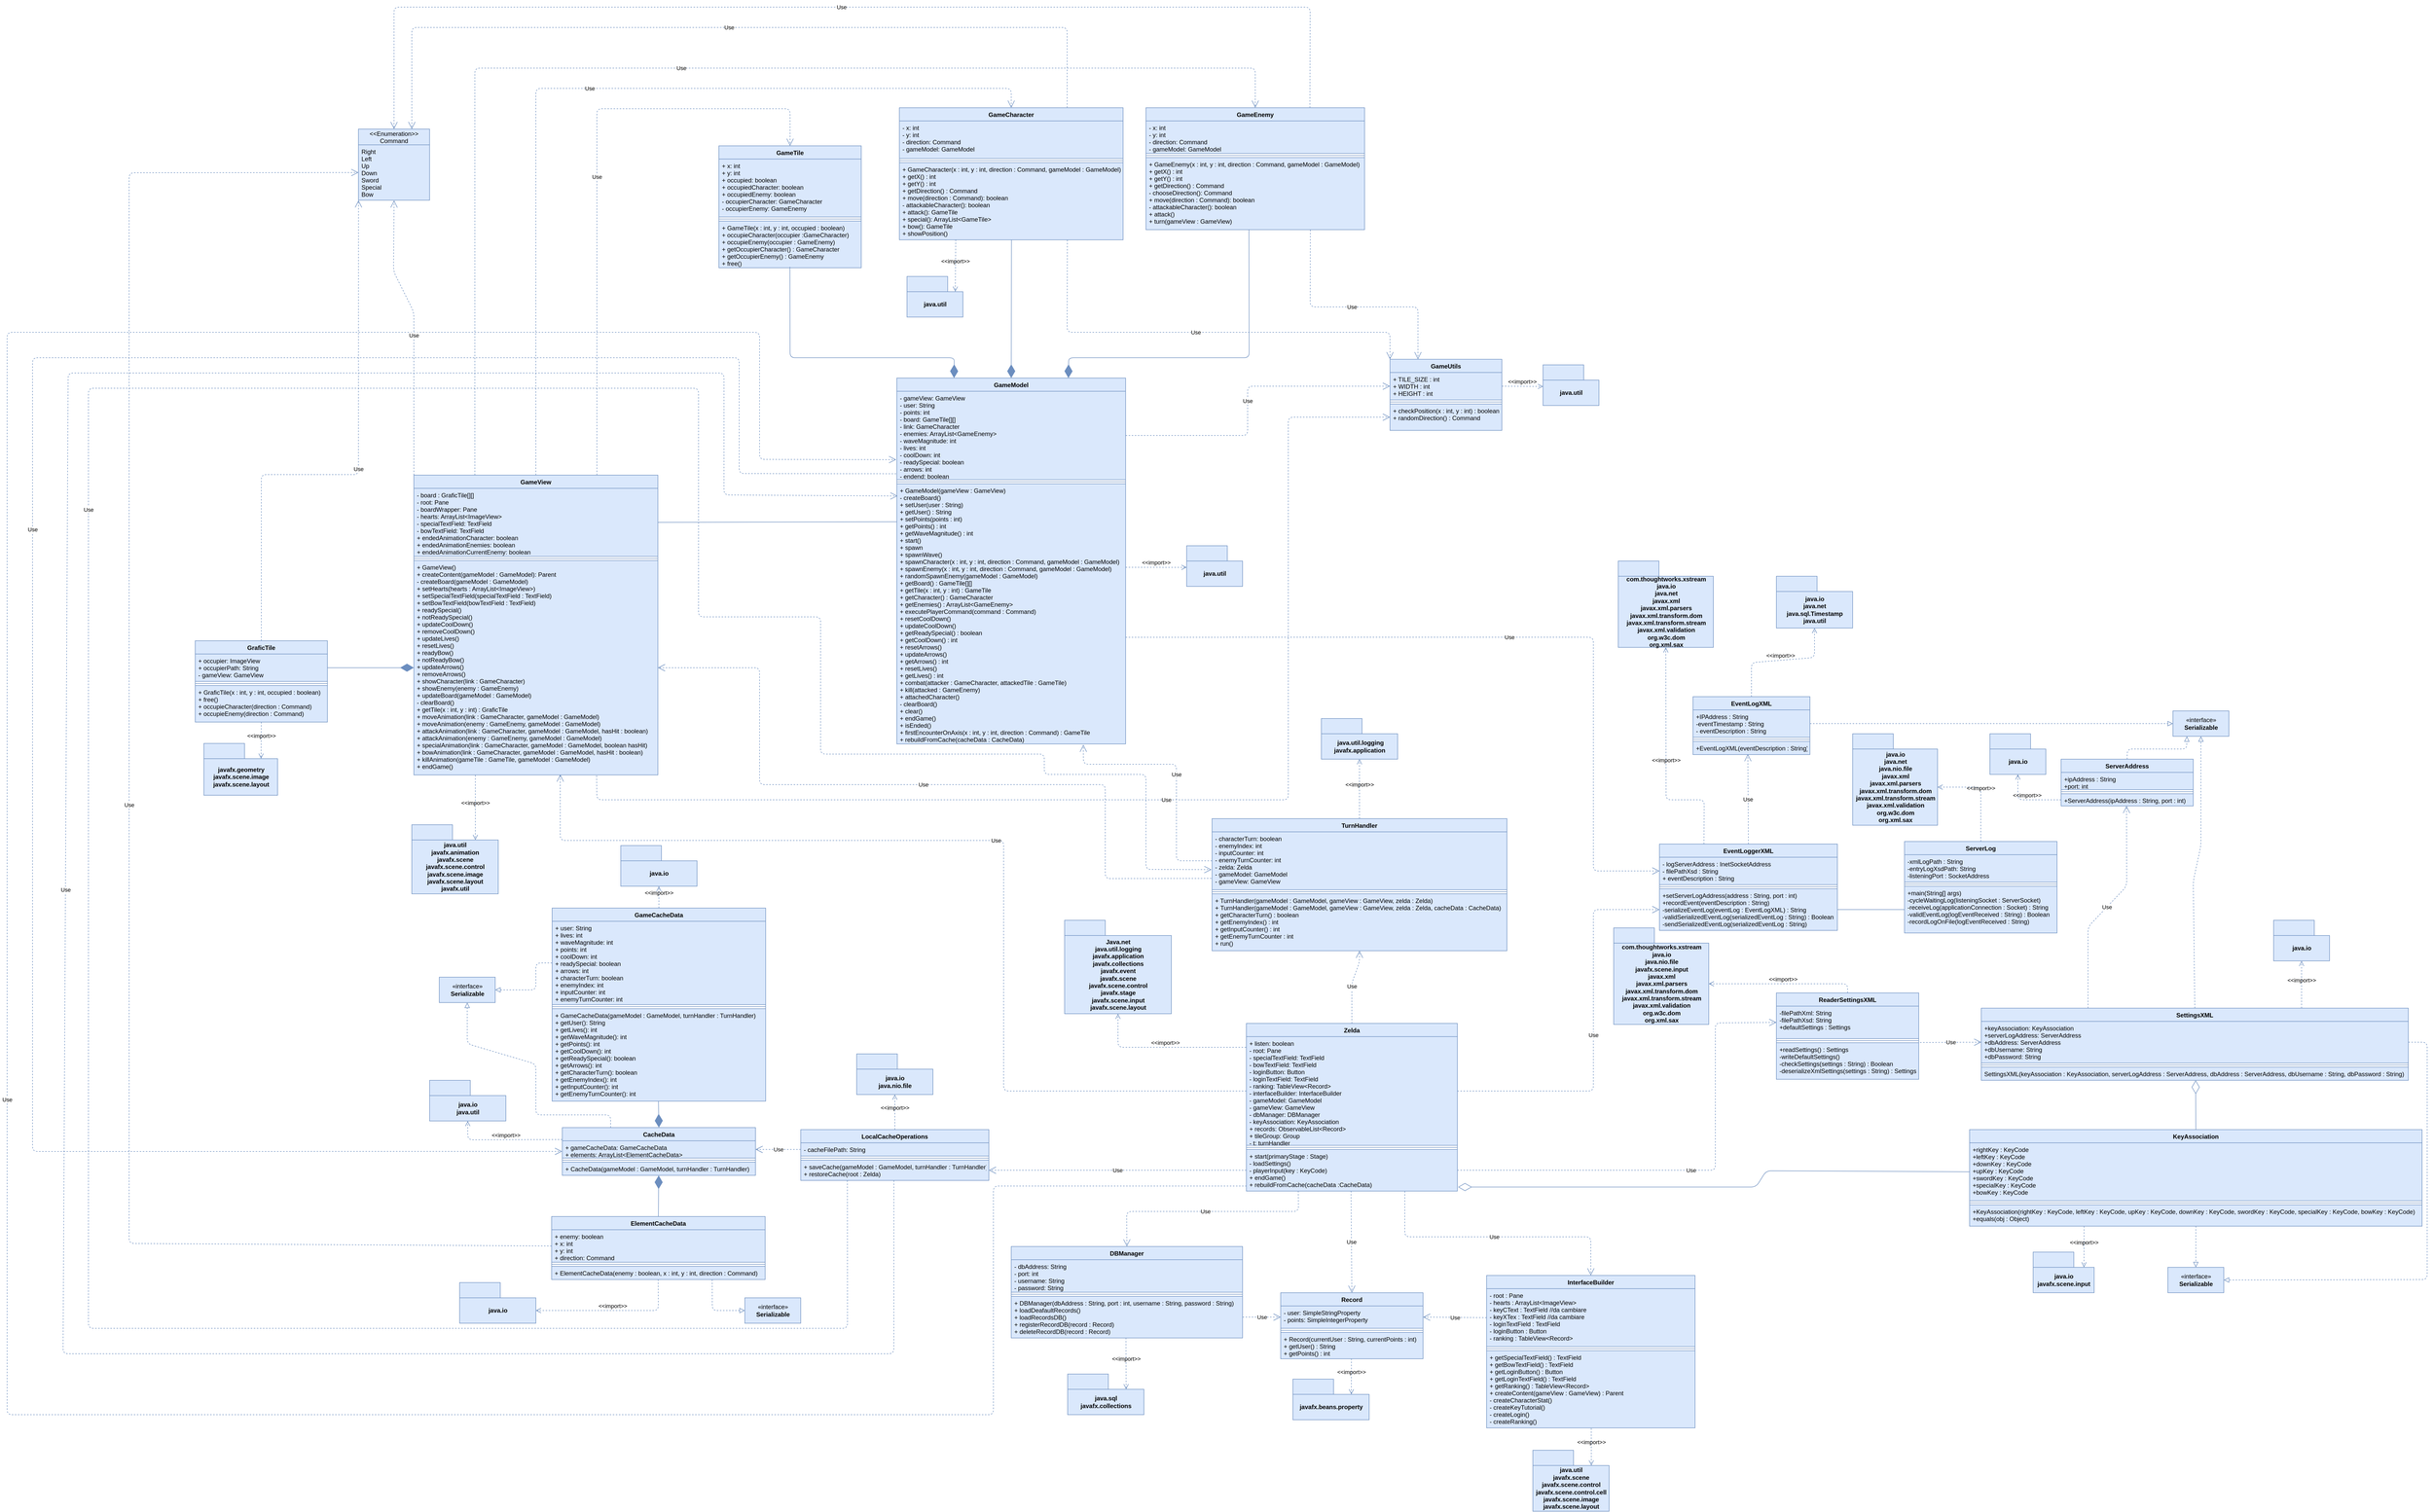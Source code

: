 <mxfile version="15.1.4" type="github">
  <diagram id="C5RBs43oDa-KdzZeNtuy" name="Page-1">
    <mxGraphModel dx="7788" dy="4541" grid="1" gridSize="10" guides="1" tooltips="1" connect="1" arrows="1" fold="1" page="1" pageScale="1" pageWidth="1169" pageHeight="827" math="0" shadow="0">
      <root>
        <mxCell id="WIyWlLk6GJQsqaUBKTNV-0" />
        <mxCell id="WIyWlLk6GJQsqaUBKTNV-1" parent="WIyWlLk6GJQsqaUBKTNV-0" />
        <mxCell id="bV0bHOmEOioke7Z_R2ua-2" value="Zelda" style="swimlane;fontStyle=1;align=center;verticalAlign=top;childLayout=stackLayout;horizontal=1;startSize=26;horizontalStack=0;resizeParent=1;resizeParentMax=0;resizeLast=0;collapsible=1;marginBottom=0;fillColor=#dae8fc;strokeColor=#6c8ebf;" parent="WIyWlLk6GJQsqaUBKTNV-1" vertex="1">
          <mxGeometry x="437.5" y="480" width="415" height="330" as="geometry" />
        </mxCell>
        <mxCell id="bV0bHOmEOioke7Z_R2ua-3" value="+ listen: boolean&#xa;- root: Pane&#xa;- specialTextField: TextField&#xa;- bowTextField: TextField&#xa;- loginButton: Button&#xa;- loginTextField: TextField&#xa;- ranking: TableView&lt;Record&gt;&#xa;- interfaceBuilder: InterfaceBuilder&#xa;- gameModel: GameModel&#xa;- gameView: GameView&#xa;- dbManager: DBManager&#xa;- keyAssociation: KeyAssociation&#xa;+ records: ObservableList&lt;Record&gt;&#xa;+ tileGroup: Group&#xa;- t: turnHandler" style="text;strokeColor=#6c8ebf;fillColor=#dae8fc;align=left;verticalAlign=top;spacingLeft=4;spacingRight=4;overflow=hidden;rotatable=0;points=[[0,0.5],[1,0.5]];portConstraint=eastwest;" parent="bV0bHOmEOioke7Z_R2ua-2" vertex="1">
          <mxGeometry y="26" width="415" height="214" as="geometry" />
        </mxCell>
        <mxCell id="bV0bHOmEOioke7Z_R2ua-4" value="" style="line;strokeWidth=1;fillColor=#dae8fc;align=left;verticalAlign=middle;spacingTop=-1;spacingLeft=3;spacingRight=3;rotatable=0;labelPosition=right;points=[];portConstraint=eastwest;strokeColor=#6c8ebf;" parent="bV0bHOmEOioke7Z_R2ua-2" vertex="1">
          <mxGeometry y="240" width="415" height="8" as="geometry" />
        </mxCell>
        <mxCell id="bV0bHOmEOioke7Z_R2ua-5" value="+ start(primaryStage : Stage)&#xa;- loadSettings()&#xa;- playerInput(key : KeyCode)&#xa;+ endGame()&#xa;+ rebuildFromCache(cacheData :CacheData)&#xa;" style="text;strokeColor=#6c8ebf;fillColor=#dae8fc;align=left;verticalAlign=top;spacingLeft=4;spacingRight=4;overflow=hidden;rotatable=0;points=[[0,0.5],[1,0.5]];portConstraint=eastwest;" parent="bV0bHOmEOioke7Z_R2ua-2" vertex="1">
          <mxGeometry y="248" width="415" height="82" as="geometry" />
        </mxCell>
        <mxCell id="bV0bHOmEOioke7Z_R2ua-7" value="ReaderSettingsXML" style="swimlane;fontStyle=1;align=center;verticalAlign=top;childLayout=stackLayout;horizontal=1;startSize=26;horizontalStack=0;resizeParent=1;resizeParentMax=0;resizeLast=0;collapsible=1;marginBottom=0;fillColor=#dae8fc;strokeColor=#6c8ebf;" parent="WIyWlLk6GJQsqaUBKTNV-1" vertex="1">
          <mxGeometry x="1480" y="420" width="280" height="170" as="geometry" />
        </mxCell>
        <mxCell id="bV0bHOmEOioke7Z_R2ua-8" value="-filePathXml: String&#xa;-filePathXsd: String&#xa;+defaultSettings : Settings" style="text;strokeColor=#6c8ebf;fillColor=#dae8fc;align=left;verticalAlign=top;spacingLeft=4;spacingRight=4;overflow=hidden;rotatable=0;points=[[0,0.5],[1,0.5]];portConstraint=eastwest;" parent="bV0bHOmEOioke7Z_R2ua-7" vertex="1">
          <mxGeometry y="26" width="280" height="64" as="geometry" />
        </mxCell>
        <mxCell id="bV0bHOmEOioke7Z_R2ua-9" value="" style="line;strokeWidth=1;fillColor=#dae8fc;align=left;verticalAlign=middle;spacingTop=-1;spacingLeft=3;spacingRight=3;rotatable=0;labelPosition=right;points=[];portConstraint=eastwest;strokeColor=#6c8ebf;" parent="bV0bHOmEOioke7Z_R2ua-7" vertex="1">
          <mxGeometry y="90" width="280" height="8" as="geometry" />
        </mxCell>
        <mxCell id="bV0bHOmEOioke7Z_R2ua-10" value="+readSettings() : Settings&#xa;-writeDefaultSettings()&#xa;-checkSettings(settings : String) : Boolean&#xa;-deserializeXmlSettings(settings : String) : Settings&#xa;" style="text;strokeColor=#6c8ebf;fillColor=#dae8fc;align=left;verticalAlign=top;spacingLeft=4;spacingRight=4;overflow=hidden;rotatable=0;points=[[0,0.5],[1,0.5]];portConstraint=eastwest;" parent="bV0bHOmEOioke7Z_R2ua-7" vertex="1">
          <mxGeometry y="98" width="280" height="72" as="geometry" />
        </mxCell>
        <mxCell id="bV0bHOmEOioke7Z_R2ua-11" value="Use" style="endArrow=open;endSize=12;dashed=1;html=1;exitX=1.009;exitY=-0.006;exitDx=0;exitDy=0;exitPerimeter=0;entryX=0;entryY=0.5;entryDx=0;entryDy=0;fillColor=#dae8fc;strokeColor=#6c8ebf;" parent="WIyWlLk6GJQsqaUBKTNV-1" source="bV0bHOmEOioke7Z_R2ua-10" target="L1kakF1YF15P_5vZSAZn-9" edge="1">
          <mxGeometry width="160" relative="1" as="geometry">
            <mxPoint x="1982" y="497" as="sourcePoint" />
            <mxPoint x="2052" y="516" as="targetPoint" />
          </mxGeometry>
        </mxCell>
        <mxCell id="bV0bHOmEOioke7Z_R2ua-23" value="EventLoggerXML" style="swimlane;fontStyle=1;align=center;verticalAlign=top;childLayout=stackLayout;horizontal=1;startSize=26;horizontalStack=0;resizeParent=1;resizeParentMax=0;resizeLast=0;collapsible=1;marginBottom=0;fillColor=#dae8fc;strokeColor=#6c8ebf;" parent="WIyWlLk6GJQsqaUBKTNV-1" vertex="1">
          <mxGeometry x="1250" y="127" width="350" height="170" as="geometry" />
        </mxCell>
        <mxCell id="bV0bHOmEOioke7Z_R2ua-24" value="- logServerAddress : InetSocketAddress&#xa;- filePathXsd : String&#xa;+ eventDescription : String" style="text;strokeColor=#6c8ebf;fillColor=#dae8fc;align=left;verticalAlign=top;spacingLeft=4;spacingRight=4;overflow=hidden;rotatable=0;points=[[0,0.5],[1,0.5]];portConstraint=eastwest;" parent="bV0bHOmEOioke7Z_R2ua-23" vertex="1">
          <mxGeometry y="26" width="350" height="54" as="geometry" />
        </mxCell>
        <mxCell id="bV0bHOmEOioke7Z_R2ua-25" value="" style="line;strokeWidth=1;fillColor=#dae8fc;align=left;verticalAlign=middle;spacingTop=-1;spacingLeft=3;spacingRight=3;rotatable=0;labelPosition=right;points=[];portConstraint=eastwest;strokeColor=#6c8ebf;" parent="bV0bHOmEOioke7Z_R2ua-23" vertex="1">
          <mxGeometry y="80" width="350" height="8" as="geometry" />
        </mxCell>
        <mxCell id="bV0bHOmEOioke7Z_R2ua-26" value="+setServerLogAddress(address : String, port : int)&#xa;+recordEvent(eventDescription : String)&#xa;-serializeEventLog(eventLog : EventLogXML) : String&#xa;-validSerializedEventLog(serializedEventLog : String) : Boolean&#xa;-sendSerializedEventLog(serializedEventLog : String)" style="text;strokeColor=#6c8ebf;fillColor=#dae8fc;align=left;verticalAlign=top;spacingLeft=4;spacingRight=4;overflow=hidden;rotatable=0;points=[[0,0.5],[1,0.5]];portConstraint=eastwest;" parent="bV0bHOmEOioke7Z_R2ua-23" vertex="1">
          <mxGeometry y="88" width="350" height="82" as="geometry" />
        </mxCell>
        <mxCell id="bV0bHOmEOioke7Z_R2ua-27" value="ServerLog" style="swimlane;fontStyle=1;align=center;verticalAlign=top;childLayout=stackLayout;horizontal=1;startSize=26;horizontalStack=0;resizeParent=1;resizeParentMax=0;resizeLast=0;collapsible=1;marginBottom=0;fillColor=#dae8fc;strokeColor=#6c8ebf;" parent="WIyWlLk6GJQsqaUBKTNV-1" vertex="1">
          <mxGeometry x="1732" y="122" width="300" height="180" as="geometry" />
        </mxCell>
        <mxCell id="bV0bHOmEOioke7Z_R2ua-28" value="-xmlLogPath : String&#xa;-entryLogXsdPath: String&#xa;-listeningPort : SocketAddress" style="text;strokeColor=#6c8ebf;fillColor=#dae8fc;align=left;verticalAlign=top;spacingLeft=4;spacingRight=4;overflow=hidden;rotatable=0;points=[[0,0.5],[1,0.5]];portConstraint=eastwest;" parent="bV0bHOmEOioke7Z_R2ua-27" vertex="1">
          <mxGeometry y="26" width="300" height="54" as="geometry" />
        </mxCell>
        <mxCell id="bV0bHOmEOioke7Z_R2ua-29" value="" style="line;strokeWidth=1;fillColor=#dae8fc;align=left;verticalAlign=middle;spacingTop=-1;spacingLeft=3;spacingRight=3;rotatable=0;labelPosition=right;points=[];portConstraint=eastwest;strokeColor=#6c8ebf;" parent="bV0bHOmEOioke7Z_R2ua-27" vertex="1">
          <mxGeometry y="80" width="300" height="8" as="geometry" />
        </mxCell>
        <mxCell id="bV0bHOmEOioke7Z_R2ua-30" value="+main(String[] args)&#xa;-cycleWaitingLog(listeningSocket : ServerSocket)&#xa;-receiveLog(applicationConnection : Socket) : String&#xa;-validEventLog(logEventReceived : String) : Boolean&#xa;-recordLogOnFile(logEventReceived : String)" style="text;strokeColor=#6c8ebf;fillColor=#dae8fc;align=left;verticalAlign=top;spacingLeft=4;spacingRight=4;overflow=hidden;rotatable=0;points=[[0,0.5],[1,0.5]];portConstraint=eastwest;" parent="bV0bHOmEOioke7Z_R2ua-27" vertex="1">
          <mxGeometry y="88" width="300" height="92" as="geometry" />
        </mxCell>
        <mxCell id="bV0bHOmEOioke7Z_R2ua-33" value="" style="endArrow=none;html=1;entryX=0;entryY=0.5;entryDx=0;entryDy=0;exitX=1;exitY=0.5;exitDx=0;exitDy=0;fillColor=#dae8fc;strokeColor=#6c8ebf;" parent="WIyWlLk6GJQsqaUBKTNV-1" source="bV0bHOmEOioke7Z_R2ua-26" target="bV0bHOmEOioke7Z_R2ua-30" edge="1">
          <mxGeometry width="50" height="50" relative="1" as="geometry">
            <mxPoint x="1100" y="230" as="sourcePoint" />
            <mxPoint x="1230" y="230" as="targetPoint" />
          </mxGeometry>
        </mxCell>
        <mxCell id="bV0bHOmEOioke7Z_R2ua-34" value="EventLogXML" style="swimlane;fontStyle=1;align=center;verticalAlign=top;childLayout=stackLayout;horizontal=1;startSize=26;horizontalStack=0;resizeParent=1;resizeParentMax=0;resizeLast=0;collapsible=1;marginBottom=0;fillColor=#dae8fc;strokeColor=#6c8ebf;" parent="WIyWlLk6GJQsqaUBKTNV-1" vertex="1">
          <mxGeometry x="1316" y="-163" width="230" height="114" as="geometry" />
        </mxCell>
        <mxCell id="bV0bHOmEOioke7Z_R2ua-35" value="+IPAddress : String&#xa;-eventTimestamp : String&#xa;- eventDescription : String" style="text;strokeColor=#6c8ebf;fillColor=#dae8fc;align=left;verticalAlign=top;spacingLeft=4;spacingRight=4;overflow=hidden;rotatable=0;points=[[0,0.5],[1,0.5]];portConstraint=eastwest;" parent="bV0bHOmEOioke7Z_R2ua-34" vertex="1">
          <mxGeometry y="26" width="230" height="54" as="geometry" />
        </mxCell>
        <mxCell id="bV0bHOmEOioke7Z_R2ua-36" value="" style="line;strokeWidth=1;fillColor=#dae8fc;align=left;verticalAlign=middle;spacingTop=-1;spacingLeft=3;spacingRight=3;rotatable=0;labelPosition=right;points=[];portConstraint=eastwest;strokeColor=#6c8ebf;" parent="bV0bHOmEOioke7Z_R2ua-34" vertex="1">
          <mxGeometry y="80" width="230" height="8" as="geometry" />
        </mxCell>
        <mxCell id="bV0bHOmEOioke7Z_R2ua-37" value="+EventLogXML(eventDescription : String)" style="text;strokeColor=#6c8ebf;fillColor=#dae8fc;align=left;verticalAlign=top;spacingLeft=4;spacingRight=4;overflow=hidden;rotatable=0;points=[[0,0.5],[1,0.5]];portConstraint=eastwest;" parent="bV0bHOmEOioke7Z_R2ua-34" vertex="1">
          <mxGeometry y="88" width="230" height="26" as="geometry" />
        </mxCell>
        <mxCell id="bV0bHOmEOioke7Z_R2ua-38" value="Use" style="endArrow=open;endSize=12;dashed=1;html=1;exitX=0.5;exitY=0;exitDx=0;exitDy=0;entryX=0.469;entryY=0.962;entryDx=0;entryDy=0;entryPerimeter=0;fillColor=#dae8fc;strokeColor=#6c8ebf;" parent="WIyWlLk6GJQsqaUBKTNV-1" source="bV0bHOmEOioke7Z_R2ua-23" target="bV0bHOmEOioke7Z_R2ua-37" edge="1">
          <mxGeometry width="160" relative="1" as="geometry">
            <mxPoint x="1020" y="47" as="sourcePoint" />
            <mxPoint x="1180" y="47" as="targetPoint" />
          </mxGeometry>
        </mxCell>
        <mxCell id="bV0bHOmEOioke7Z_R2ua-39" value="«interface»&lt;br&gt;&lt;b&gt;Serializable&lt;/b&gt;" style="html=1;fillColor=#dae8fc;strokeColor=#6c8ebf;" parent="WIyWlLk6GJQsqaUBKTNV-1" vertex="1">
          <mxGeometry x="2260" y="-135" width="110" height="50" as="geometry" />
        </mxCell>
        <mxCell id="Ob0sJD3edlCVlVhSrMj9-4" value="GameModel" style="swimlane;fontStyle=1;align=center;verticalAlign=top;childLayout=stackLayout;horizontal=1;startSize=26;horizontalStack=0;resizeParent=1;resizeParentMax=0;resizeLast=0;collapsible=1;marginBottom=0;fillColor=#dae8fc;strokeColor=#6c8ebf;" parent="WIyWlLk6GJQsqaUBKTNV-1" vertex="1">
          <mxGeometry x="-250" y="-790" width="450" height="720" as="geometry" />
        </mxCell>
        <mxCell id="Ob0sJD3edlCVlVhSrMj9-5" value="- gameView: GameView&#xa;- user: String&#xa;- points: int&#xa;- board: GameTile[][]&#xa;- link: GameCharacter&#xa;- enemies: ArrayList&lt;GameEnemy&gt;&#xa;- waveMagnitude: int&#xa;- lives: int&#xa;- coolDown: int&#xa;- readySpecial: boolean&#xa;- arrows: int&#xa;- endend: boolean" style="text;strokeColor=#6c8ebf;fillColor=#dae8fc;align=left;verticalAlign=top;spacingLeft=4;spacingRight=4;overflow=hidden;rotatable=0;points=[[0,0.5],[1,0.5]];portConstraint=eastwest;" parent="Ob0sJD3edlCVlVhSrMj9-4" vertex="1">
          <mxGeometry y="26" width="450" height="174" as="geometry" />
        </mxCell>
        <mxCell id="Ob0sJD3edlCVlVhSrMj9-6" value="" style="line;strokeWidth=1;fillColor=#dae8fc;align=left;verticalAlign=middle;spacingTop=-1;spacingLeft=3;spacingRight=3;rotatable=0;labelPosition=right;points=[];portConstraint=eastwest;strokeColor=#6c8ebf;" parent="Ob0sJD3edlCVlVhSrMj9-4" vertex="1">
          <mxGeometry y="200" width="450" height="8" as="geometry" />
        </mxCell>
        <mxCell id="Ob0sJD3edlCVlVhSrMj9-7" value="+ GameModel(gameView : GameView)&#xa;- createBoard()&#xa;+ setUser(user : String)&#xa;+ getUser() : String&#xa;+ setPoints(points : int)&#xa;+ getPoints() : int&#xa;+ getWaveMagnitude() : int&#xa;+ start()&#xa;+ spawn&#xa;+ spawnWave()&#xa;+ spawnCharacter(x : int, y : int, direction : Command, gameModel : GameModel)&#xa;+ spawnEnemy(x : int, y : int, direction : Command, gameModel : GameModel)&#xa;+ randomSpawnEnemy(gameModel : GameModel)&#xa;+ getBoard() : GameTile[][]&#xa;+ getTile(x : int, y : int) : GameTile&#xa;+ getCharacter() : GameCharacter&#xa;+ getEnemies() : ArrayList&lt;GameEnemy&gt;&#xa;+ executePlayerCommand(command : Command)&#xa;+ resetCoolDown()&#xa;+ updateCoolDown()&#xa;+ getReadySpecial() : boolean&#xa;+ getCoolDown() : int&#xa;+ resetArrows()&#xa;+ updateArrows()&#xa;+ getArrows() : int&#xa;+ resetLives()&#xa;+ getLives() : int&#xa;+ combat(attacker : GameCharacter, attackedTile : GameTile)&#xa;+ kill(attacked : GameEnemy)&#xa;+ attachedCharacter()&#xa;- clearBoard()&#xa;+ clear()&#xa;+ endGame()&#xa;+ isEnded()&#xa;+ firstEncounterOnAxis(x : int, y : int, direction : Command) : GameTile&#xa;+ rebuildFromCache(cacheData : CacheData)" style="text;strokeColor=#6c8ebf;fillColor=#dae8fc;align=left;verticalAlign=top;spacingLeft=4;spacingRight=4;overflow=hidden;rotatable=0;points=[[0,0.5],[1,0.5]];portConstraint=eastwest;" parent="Ob0sJD3edlCVlVhSrMj9-4" vertex="1">
          <mxGeometry y="208" width="450" height="512" as="geometry" />
        </mxCell>
        <mxCell id="Ob0sJD3edlCVlVhSrMj9-8" value="GameView" style="swimlane;fontStyle=1;align=center;verticalAlign=top;childLayout=stackLayout;horizontal=1;startSize=26;horizontalStack=0;resizeParent=1;resizeParentMax=0;resizeLast=0;collapsible=1;marginBottom=0;fillColor=#dae8fc;strokeColor=#6c8ebf;" parent="WIyWlLk6GJQsqaUBKTNV-1" vertex="1">
          <mxGeometry x="-1200" y="-599" width="480" height="590" as="geometry" />
        </mxCell>
        <mxCell id="Ob0sJD3edlCVlVhSrMj9-9" value="- board : GraficTile[][]&#xa;- root: Pane&#xa;- boardWrapper: Pane&#xa;- hearts: ArrayList&lt;ImageView&gt;&#xa;- specialTextField: TextField&#xa;- bowTextField: TextField&#xa;+ endedAnimationCharacter: boolean&#xa;+ endedAnimationEnemies: boolean&#xa;+ endedAnimationCurrentEnemy: boolean" style="text;strokeColor=#6c8ebf;fillColor=#dae8fc;align=left;verticalAlign=top;spacingLeft=4;spacingRight=4;overflow=hidden;rotatable=0;points=[[0,0.5],[1,0.5]];portConstraint=eastwest;" parent="Ob0sJD3edlCVlVhSrMj9-8" vertex="1">
          <mxGeometry y="26" width="480" height="134" as="geometry" />
        </mxCell>
        <mxCell id="Ob0sJD3edlCVlVhSrMj9-10" value="" style="line;strokeWidth=1;fillColor=#dae8fc;align=left;verticalAlign=middle;spacingTop=-1;spacingLeft=3;spacingRight=3;rotatable=0;labelPosition=right;points=[];portConstraint=eastwest;strokeColor=#6c8ebf;" parent="Ob0sJD3edlCVlVhSrMj9-8" vertex="1">
          <mxGeometry y="160" width="480" height="8" as="geometry" />
        </mxCell>
        <mxCell id="Ob0sJD3edlCVlVhSrMj9-11" value="+ GameView()&#xa;+ createContent(gameModel : GameModel): Parent&#xa;- createBoard(gameModel : GameModel)&#xa;+ setHearts(hearts : ArrayList&lt;ImageView&gt;)&#xa;+ setSpecialTextField(specialTextField : TextField)&#xa;+ setBowTextField(bowTextField : TextField)&#xa;+ readySpecial()&#xa;+ notReadySpecial()&#xa;+ updateCoolDown()&#xa;+ removeCoolDown()&#xa;+ updateLives()&#xa;+ resetLives()&#xa;+ readyBow()&#xa;+ notReadyBow()&#xa;+ updateArrows()&#xa;+ removeArrows()&#xa;+ showCharacter(link : GameCharacter)&#xa;+ showEnemy(enemy : GameEnemy)&#xa;+ updateBoard(gameModel : GameModel)&#xa;- clearBoard()&#xa;+ getTile(x : int, y : int) : GraficTile&#xa;+ moveAnimation(link : GameCharacter, gameModel : GameModel)&#xa;+ moveAnimation(enemy : GameEnemy, gameModel : GameModel)&#xa;+ attackAnimation(link : GameCharacter, gameModel : GameModel, hasHit : boolean)&#xa;+ attackAnimation(enemy : GameEnemy, gameModel : GameModel)&#xa;+ specialAnimation(link : GameCharacter, gameModel : GameModel, boolean hasHit)&#xa;+ bowAnimation(link : GameCharacter, gameModel : GameModel, hasHit : boolean)&#xa;+ killAnimation(gameTile : GameTile, gameModel : GameModel)&#xa;+ endGame()" style="text;strokeColor=#6c8ebf;fillColor=#dae8fc;align=left;verticalAlign=top;spacingLeft=4;spacingRight=4;overflow=hidden;rotatable=0;points=[[0,0.5],[1,0.5]];portConstraint=eastwest;" parent="Ob0sJD3edlCVlVhSrMj9-8" vertex="1">
          <mxGeometry y="168" width="480" height="422" as="geometry" />
        </mxCell>
        <mxCell id="Ob0sJD3edlCVlVhSrMj9-12" value="InterfaceBuilder" style="swimlane;fontStyle=1;align=center;verticalAlign=top;childLayout=stackLayout;horizontal=1;startSize=26;horizontalStack=0;resizeParent=1;resizeParentMax=0;resizeLast=0;collapsible=1;marginBottom=0;fillColor=#dae8fc;strokeColor=#6c8ebf;" parent="WIyWlLk6GJQsqaUBKTNV-1" vertex="1">
          <mxGeometry x="910" y="976" width="410" height="300" as="geometry" />
        </mxCell>
        <mxCell id="Ob0sJD3edlCVlVhSrMj9-13" value="- root : Pane&#xa;- hearts : ArrayList&lt;ImageView&gt;&#xa;- keyCText : TextField //da cambiare&#xa;- keyXTex : TextField //da cambiare&#xa;- loginTextField : TextField&#xa;- loginButton : Button&#xa;- ranking : TableView&lt;Record&gt;" style="text;strokeColor=#6c8ebf;fillColor=#dae8fc;align=left;verticalAlign=top;spacingLeft=4;spacingRight=4;overflow=hidden;rotatable=0;points=[[0,0.5],[1,0.5]];portConstraint=eastwest;" parent="Ob0sJD3edlCVlVhSrMj9-12" vertex="1">
          <mxGeometry y="26" width="410" height="114" as="geometry" />
        </mxCell>
        <mxCell id="Ob0sJD3edlCVlVhSrMj9-14" value="" style="line;strokeWidth=1;fillColor=#dae8fc;align=left;verticalAlign=middle;spacingTop=-1;spacingLeft=3;spacingRight=3;rotatable=0;labelPosition=right;points=[];portConstraint=eastwest;strokeColor=#6c8ebf;" parent="Ob0sJD3edlCVlVhSrMj9-12" vertex="1">
          <mxGeometry y="140" width="410" height="8" as="geometry" />
        </mxCell>
        <mxCell id="Ob0sJD3edlCVlVhSrMj9-15" value="+ getSpecialTextField() : TextField&#xa;+ getBowTextField() : TextField&#xa;+ getLoginButton() : Button&#xa;+ getLoginTextField() : TextField&#xa;+ getRanking() : TableView&lt;Record&gt;&#xa;+ createContent(gameView : GameView) : Parent&#xa;- createCharacterStat()&#xa;- createKeyTutorial()&#xa;- createLogin()&#xa;- createRanking()" style="text;strokeColor=#6c8ebf;fillColor=#dae8fc;align=left;verticalAlign=top;spacingLeft=4;spacingRight=4;overflow=hidden;rotatable=0;points=[[0,0.5],[1,0.5]];portConstraint=eastwest;" parent="Ob0sJD3edlCVlVhSrMj9-12" vertex="1">
          <mxGeometry y="148" width="410" height="152" as="geometry" />
        </mxCell>
        <mxCell id="Ob0sJD3edlCVlVhSrMj9-16" value="TurnHandler" style="swimlane;fontStyle=1;align=center;verticalAlign=top;childLayout=stackLayout;horizontal=1;startSize=26;horizontalStack=0;resizeParent=1;resizeParentMax=0;resizeLast=0;collapsible=1;marginBottom=0;fillColor=#dae8fc;strokeColor=#6c8ebf;" parent="WIyWlLk6GJQsqaUBKTNV-1" vertex="1">
          <mxGeometry x="370" y="77" width="580" height="260" as="geometry" />
        </mxCell>
        <mxCell id="Ob0sJD3edlCVlVhSrMj9-17" value="- characterTurn: boolean&#xa;- enemyIndex: int&#xa;- inputCounter: int&#xa;- enemyTurnCounter: int&#xa;- zelda: Zelda&#xa;- gameModel: GameModel&#xa;- gameView: GameView" style="text;strokeColor=#6c8ebf;fillColor=#dae8fc;align=left;verticalAlign=top;spacingLeft=4;spacingRight=4;overflow=hidden;rotatable=0;points=[[0,0.5],[1,0.5]];portConstraint=eastwest;" parent="Ob0sJD3edlCVlVhSrMj9-16" vertex="1">
          <mxGeometry y="26" width="580" height="114" as="geometry" />
        </mxCell>
        <mxCell id="Ob0sJD3edlCVlVhSrMj9-18" value="" style="line;strokeWidth=1;fillColor=#dae8fc;align=left;verticalAlign=middle;spacingTop=-1;spacingLeft=3;spacingRight=3;rotatable=0;labelPosition=right;points=[];portConstraint=eastwest;strokeColor=#6c8ebf;" parent="Ob0sJD3edlCVlVhSrMj9-16" vertex="1">
          <mxGeometry y="140" width="580" height="8" as="geometry" />
        </mxCell>
        <mxCell id="Ob0sJD3edlCVlVhSrMj9-19" value="+ TurnHandler(gameModel : GameModel, gameView : GameView, zelda : Zelda)&#xa;+ TurnHandler(gameModel : GameModel, gameView : GameView, zelda : Zelda, cacheData : CacheData)&#xa;+ getCharacterTurn() : boolean&#xa;+ getEnemyIndex() : int&#xa;+ getInputCounter() : int&#xa;+ getEnemyTurnCounter : int&#xa;+ run()" style="text;strokeColor=#6c8ebf;fillColor=#dae8fc;align=left;verticalAlign=top;spacingLeft=4;spacingRight=4;overflow=hidden;rotatable=0;points=[[0,0.5],[1,0.5]];portConstraint=eastwest;" parent="Ob0sJD3edlCVlVhSrMj9-16" vertex="1">
          <mxGeometry y="148" width="580" height="112" as="geometry" />
        </mxCell>
        <mxCell id="Ob0sJD3edlCVlVhSrMj9-20" value="&lt;&lt;Enumeration&gt;&gt;&#xa;Command" style="swimlane;fontStyle=0;childLayout=stackLayout;horizontal=1;startSize=31;fillColor=#dae8fc;horizontalStack=0;resizeParent=1;resizeParentMax=0;resizeLast=0;collapsible=1;marginBottom=0;strokeColor=#6c8ebf;" parent="WIyWlLk6GJQsqaUBKTNV-1" vertex="1">
          <mxGeometry x="-1309" y="-1280" width="140" height="140" as="geometry" />
        </mxCell>
        <mxCell id="Ob0sJD3edlCVlVhSrMj9-21" value="Right&#xa;Left&#xa;Up&#xa;Down&#xa;Sword&#xa;Special&#xa;Bow" style="text;strokeColor=#6c8ebf;fillColor=#dae8fc;align=left;verticalAlign=top;spacingLeft=4;spacingRight=4;overflow=hidden;rotatable=0;points=[[0,0.5],[1,0.5]];portConstraint=eastwest;" parent="Ob0sJD3edlCVlVhSrMj9-20" vertex="1">
          <mxGeometry y="31" width="140" height="109" as="geometry" />
        </mxCell>
        <mxCell id="Ob0sJD3edlCVlVhSrMj9-24" value="DBManager" style="swimlane;fontStyle=1;align=center;verticalAlign=top;childLayout=stackLayout;horizontal=1;startSize=26;horizontalStack=0;resizeParent=1;resizeParentMax=0;resizeLast=0;collapsible=1;marginBottom=0;fillColor=#dae8fc;strokeColor=#6c8ebf;" parent="WIyWlLk6GJQsqaUBKTNV-1" vertex="1">
          <mxGeometry x="-25" y="919" width="455" height="180" as="geometry" />
        </mxCell>
        <mxCell id="Ob0sJD3edlCVlVhSrMj9-25" value="- dbAddress: String&#xa;- port: int&#xa;- username: String&#xa;- password: String" style="text;strokeColor=#6c8ebf;fillColor=#dae8fc;align=left;verticalAlign=top;spacingLeft=4;spacingRight=4;overflow=hidden;rotatable=0;points=[[0,0.5],[1,0.5]];portConstraint=eastwest;" parent="Ob0sJD3edlCVlVhSrMj9-24" vertex="1">
          <mxGeometry y="26" width="455" height="64" as="geometry" />
        </mxCell>
        <mxCell id="Ob0sJD3edlCVlVhSrMj9-26" value="" style="line;strokeWidth=1;fillColor=#dae8fc;align=left;verticalAlign=middle;spacingTop=-1;spacingLeft=3;spacingRight=3;rotatable=0;labelPosition=right;points=[];portConstraint=eastwest;strokeColor=#6c8ebf;" parent="Ob0sJD3edlCVlVhSrMj9-24" vertex="1">
          <mxGeometry y="90" width="455" height="8" as="geometry" />
        </mxCell>
        <mxCell id="Ob0sJD3edlCVlVhSrMj9-27" value="+ DBManager(dbAddress : String, port : int, username : String, password : String)&#xa;+ loadDeafaultRecords()&#xa;+ loadRecordsDB()&#xa;+ registerRecordDB(record : Record)&#xa;+ deleteRecordDB(record : Record)" style="text;strokeColor=#6c8ebf;fillColor=#dae8fc;align=left;verticalAlign=top;spacingLeft=4;spacingRight=4;overflow=hidden;rotatable=0;points=[[0,0.5],[1,0.5]];portConstraint=eastwest;" parent="Ob0sJD3edlCVlVhSrMj9-24" vertex="1">
          <mxGeometry y="98" width="455" height="82" as="geometry" />
        </mxCell>
        <mxCell id="Ob0sJD3edlCVlVhSrMj9-32" value="GameCharacter" style="swimlane;fontStyle=1;align=center;verticalAlign=top;childLayout=stackLayout;horizontal=1;startSize=26;horizontalStack=0;resizeParent=1;resizeParentMax=0;resizeLast=0;collapsible=1;marginBottom=0;fillColor=#dae8fc;strokeColor=#6c8ebf;" parent="WIyWlLk6GJQsqaUBKTNV-1" vertex="1">
          <mxGeometry x="-245" y="-1322" width="440" height="260" as="geometry" />
        </mxCell>
        <mxCell id="Ob0sJD3edlCVlVhSrMj9-33" value="- x: int&#xa;- y: int&#xa;- direction: Command&#xa;- gameModel: GameModel" style="text;strokeColor=#6c8ebf;fillColor=#dae8fc;align=left;verticalAlign=top;spacingLeft=4;spacingRight=4;overflow=hidden;rotatable=0;points=[[0,0.5],[1,0.5]];portConstraint=eastwest;" parent="Ob0sJD3edlCVlVhSrMj9-32" vertex="1">
          <mxGeometry y="26" width="440" height="74" as="geometry" />
        </mxCell>
        <mxCell id="Ob0sJD3edlCVlVhSrMj9-34" value="" style="line;strokeWidth=1;fillColor=#dae8fc;align=left;verticalAlign=middle;spacingTop=-1;spacingLeft=3;spacingRight=3;rotatable=0;labelPosition=right;points=[];portConstraint=eastwest;strokeColor=#6c8ebf;" parent="Ob0sJD3edlCVlVhSrMj9-32" vertex="1">
          <mxGeometry y="100" width="440" height="8" as="geometry" />
        </mxCell>
        <mxCell id="Ob0sJD3edlCVlVhSrMj9-35" value="+ GameCharacter(x : int, y : int, direction : Command, gameModel : GameModel)&#xa;+ getX() : int&#xa;+ getY() : int&#xa;+ getDirection() : Command&#xa;+ move(direction : Command): boolean&#xa;- attackableCharacter(): boolean&#xa;+ attack(): GameTile&#xa;+ special(): ArrayList&lt;GameTile&gt;&#xa;+ bow(): GameTile&#xa;+ showPosition()" style="text;strokeColor=#6c8ebf;fillColor=#dae8fc;align=left;verticalAlign=top;spacingLeft=4;spacingRight=4;overflow=hidden;rotatable=0;points=[[0,0.5],[1,0.5]];portConstraint=eastwest;" parent="Ob0sJD3edlCVlVhSrMj9-32" vertex="1">
          <mxGeometry y="108" width="440" height="152" as="geometry" />
        </mxCell>
        <mxCell id="Ob0sJD3edlCVlVhSrMj9-36" value="GameEnemy" style="swimlane;fontStyle=1;align=center;verticalAlign=top;childLayout=stackLayout;horizontal=1;startSize=26;horizontalStack=0;resizeParent=1;resizeParentMax=0;resizeLast=0;collapsible=1;marginBottom=0;fillColor=#dae8fc;strokeColor=#6c8ebf;" parent="WIyWlLk6GJQsqaUBKTNV-1" vertex="1">
          <mxGeometry x="240" y="-1322" width="430" height="240" as="geometry" />
        </mxCell>
        <mxCell id="Ob0sJD3edlCVlVhSrMj9-37" value="- x: int&#xa;- y: int&#xa;- direction: Command&#xa;- gameModel: GameModel" style="text;strokeColor=#6c8ebf;fillColor=#dae8fc;align=left;verticalAlign=top;spacingLeft=4;spacingRight=4;overflow=hidden;rotatable=0;points=[[0,0.5],[1,0.5]];portConstraint=eastwest;" parent="Ob0sJD3edlCVlVhSrMj9-36" vertex="1">
          <mxGeometry y="26" width="430" height="64" as="geometry" />
        </mxCell>
        <mxCell id="Ob0sJD3edlCVlVhSrMj9-38" value="" style="line;strokeWidth=1;fillColor=#dae8fc;align=left;verticalAlign=middle;spacingTop=-1;spacingLeft=3;spacingRight=3;rotatable=0;labelPosition=right;points=[];portConstraint=eastwest;strokeColor=#6c8ebf;" parent="Ob0sJD3edlCVlVhSrMj9-36" vertex="1">
          <mxGeometry y="90" width="430" height="8" as="geometry" />
        </mxCell>
        <mxCell id="Ob0sJD3edlCVlVhSrMj9-39" value="+ GameEnemy(x : int, y : int, direction : Command, gameModel : GameModel)&#xa;+ getX() : int&#xa;+ getY() : int&#xa;+ getDirection() : Command&#xa;- chooseDirection(): Command&#xa;+ move(direction : Command): boolean&#xa;- attackableCharacter(): boolean&#xa;+ attack()&#xa;+ turn(gameView : GameView)" style="text;strokeColor=#6c8ebf;fillColor=#dae8fc;align=left;verticalAlign=top;spacingLeft=4;spacingRight=4;overflow=hidden;rotatable=0;points=[[0,0.5],[1,0.5]];portConstraint=eastwest;" parent="Ob0sJD3edlCVlVhSrMj9-36" vertex="1">
          <mxGeometry y="98" width="430" height="142" as="geometry" />
        </mxCell>
        <mxCell id="Ob0sJD3edlCVlVhSrMj9-40" value="GameTile" style="swimlane;fontStyle=1;align=center;verticalAlign=top;childLayout=stackLayout;horizontal=1;startSize=26;horizontalStack=0;resizeParent=1;resizeParentMax=0;resizeLast=0;collapsible=1;marginBottom=0;fillColor=#dae8fc;strokeColor=#6c8ebf;" parent="WIyWlLk6GJQsqaUBKTNV-1" vertex="1">
          <mxGeometry x="-600" y="-1247" width="280" height="240" as="geometry" />
        </mxCell>
        <mxCell id="Ob0sJD3edlCVlVhSrMj9-41" value="+ x: int&#xa;+ y: int&#xa;+ occupied: boolean&#xa;+ occupiedCharacter: boolean&#xa;+ occupiedEnemy: boolean&#xa;- occupierCharacter: GameCharacter&#xa;- occupierEnemy: GameEnemy" style="text;strokeColor=#6c8ebf;fillColor=#dae8fc;align=left;verticalAlign=top;spacingLeft=4;spacingRight=4;overflow=hidden;rotatable=0;points=[[0,0.5],[1,0.5]];portConstraint=eastwest;" parent="Ob0sJD3edlCVlVhSrMj9-40" vertex="1">
          <mxGeometry y="26" width="280" height="114" as="geometry" />
        </mxCell>
        <mxCell id="Ob0sJD3edlCVlVhSrMj9-42" value="" style="line;strokeWidth=1;fillColor=#dae8fc;align=left;verticalAlign=middle;spacingTop=-1;spacingLeft=3;spacingRight=3;rotatable=0;labelPosition=right;points=[];portConstraint=eastwest;strokeColor=#6c8ebf;" parent="Ob0sJD3edlCVlVhSrMj9-40" vertex="1">
          <mxGeometry y="140" width="280" height="8" as="geometry" />
        </mxCell>
        <mxCell id="Ob0sJD3edlCVlVhSrMj9-43" value="+ GameTile(x : int, y : int, occupied : boolean)&#xa;+ occupieCharacter(occupier :GameCharacter)&#xa;+ occupieEnemy(occupier : GameEnemy)&#xa;+ getOccupierCharacter() : GameCharacter&#xa;+ getOccupierEnemy() : GameEnemy&#xa;+ free()" style="text;strokeColor=#6c8ebf;fillColor=#dae8fc;align=left;verticalAlign=top;spacingLeft=4;spacingRight=4;overflow=hidden;rotatable=0;points=[[0,0.5],[1,0.5]];portConstraint=eastwest;" parent="Ob0sJD3edlCVlVhSrMj9-40" vertex="1">
          <mxGeometry y="148" width="280" height="92" as="geometry" />
        </mxCell>
        <mxCell id="Ob0sJD3edlCVlVhSrMj9-44" value="GraficTile" style="swimlane;fontStyle=1;align=center;verticalAlign=top;childLayout=stackLayout;horizontal=1;startSize=26;horizontalStack=0;resizeParent=1;resizeParentMax=0;resizeLast=0;collapsible=1;marginBottom=0;fillColor=#dae8fc;strokeColor=#6c8ebf;" parent="WIyWlLk6GJQsqaUBKTNV-1" vertex="1">
          <mxGeometry x="-1630" y="-273" width="260" height="160" as="geometry" />
        </mxCell>
        <mxCell id="Ob0sJD3edlCVlVhSrMj9-45" value="+ occupier: ImageView&#xa;+ occupierPath: String&#xa;- gameView: GameView" style="text;strokeColor=#6c8ebf;fillColor=#dae8fc;align=left;verticalAlign=top;spacingLeft=4;spacingRight=4;overflow=hidden;rotatable=0;points=[[0,0.5],[1,0.5]];portConstraint=eastwest;" parent="Ob0sJD3edlCVlVhSrMj9-44" vertex="1">
          <mxGeometry y="26" width="260" height="54" as="geometry" />
        </mxCell>
        <mxCell id="Ob0sJD3edlCVlVhSrMj9-46" value="" style="line;strokeWidth=1;fillColor=#dae8fc;align=left;verticalAlign=middle;spacingTop=-1;spacingLeft=3;spacingRight=3;rotatable=0;labelPosition=right;points=[];portConstraint=eastwest;strokeColor=#6c8ebf;" parent="Ob0sJD3edlCVlVhSrMj9-44" vertex="1">
          <mxGeometry y="80" width="260" height="8" as="geometry" />
        </mxCell>
        <mxCell id="Ob0sJD3edlCVlVhSrMj9-47" value="+ GraficTile(x : int, y : int, occupied : boolean)&#xa;+ free()&#xa;+ occupieCharacter(direction : Command)&#xa;+ occupieEnemy(direction : Command)" style="text;strokeColor=#6c8ebf;fillColor=#dae8fc;align=left;verticalAlign=top;spacingLeft=4;spacingRight=4;overflow=hidden;rotatable=0;points=[[0,0.5],[1,0.5]];portConstraint=eastwest;" parent="Ob0sJD3edlCVlVhSrMj9-44" vertex="1">
          <mxGeometry y="88" width="260" height="72" as="geometry" />
        </mxCell>
        <mxCell id="Ob0sJD3edlCVlVhSrMj9-48" value="GameUtils" style="swimlane;fontStyle=1;align=center;verticalAlign=top;childLayout=stackLayout;horizontal=1;startSize=26;horizontalStack=0;resizeParent=1;resizeParentMax=0;resizeLast=0;collapsible=1;marginBottom=0;fillColor=#dae8fc;strokeColor=#6c8ebf;" parent="WIyWlLk6GJQsqaUBKTNV-1" vertex="1">
          <mxGeometry x="720" y="-827" width="220" height="140" as="geometry" />
        </mxCell>
        <mxCell id="Ob0sJD3edlCVlVhSrMj9-49" value="+ TILE_SIZE : int&#xa;+ WIDTH : int&#xa;+ HEIGHT : int" style="text;strokeColor=#6c8ebf;fillColor=#dae8fc;align=left;verticalAlign=top;spacingLeft=4;spacingRight=4;overflow=hidden;rotatable=0;points=[[0,0.5],[1,0.5]];portConstraint=eastwest;" parent="Ob0sJD3edlCVlVhSrMj9-48" vertex="1">
          <mxGeometry y="26" width="220" height="54" as="geometry" />
        </mxCell>
        <mxCell id="Ob0sJD3edlCVlVhSrMj9-50" value="" style="line;strokeWidth=1;fillColor=#dae8fc;align=left;verticalAlign=middle;spacingTop=-1;spacingLeft=3;spacingRight=3;rotatable=0;labelPosition=right;points=[];portConstraint=eastwest;strokeColor=#6c8ebf;" parent="Ob0sJD3edlCVlVhSrMj9-48" vertex="1">
          <mxGeometry y="80" width="220" height="8" as="geometry" />
        </mxCell>
        <mxCell id="Ob0sJD3edlCVlVhSrMj9-51" value="+ checkPosition(x : int, y : int) : boolean&#xa;+ randomDirection() : Command" style="text;strokeColor=#6c8ebf;fillColor=#dae8fc;align=left;verticalAlign=top;spacingLeft=4;spacingRight=4;overflow=hidden;rotatable=0;points=[[0,0.5],[1,0.5]];portConstraint=eastwest;" parent="Ob0sJD3edlCVlVhSrMj9-48" vertex="1">
          <mxGeometry y="88" width="220" height="52" as="geometry" />
        </mxCell>
        <mxCell id="Ob0sJD3edlCVlVhSrMj9-56" value="LocalCacheOperations" style="swimlane;fontStyle=1;align=center;verticalAlign=top;childLayout=stackLayout;horizontal=1;startSize=26;horizontalStack=0;resizeParent=1;resizeParentMax=0;resizeLast=0;collapsible=1;marginBottom=0;fillColor=#dae8fc;strokeColor=#6c8ebf;" parent="WIyWlLk6GJQsqaUBKTNV-1" vertex="1">
          <mxGeometry x="-439" y="689" width="370" height="100" as="geometry" />
        </mxCell>
        <mxCell id="Ob0sJD3edlCVlVhSrMj9-57" value="- cacheFilePath: String" style="text;strokeColor=#6c8ebf;fillColor=#dae8fc;align=left;verticalAlign=top;spacingLeft=4;spacingRight=4;overflow=hidden;rotatable=0;points=[[0,0.5],[1,0.5]];portConstraint=eastwest;" parent="Ob0sJD3edlCVlVhSrMj9-56" vertex="1">
          <mxGeometry y="26" width="370" height="26" as="geometry" />
        </mxCell>
        <mxCell id="Ob0sJD3edlCVlVhSrMj9-58" value="" style="line;strokeWidth=1;fillColor=#dae8fc;align=left;verticalAlign=middle;spacingTop=-1;spacingLeft=3;spacingRight=3;rotatable=0;labelPosition=right;points=[];portConstraint=eastwest;strokeColor=#6c8ebf;" parent="Ob0sJD3edlCVlVhSrMj9-56" vertex="1">
          <mxGeometry y="52" width="370" height="8" as="geometry" />
        </mxCell>
        <mxCell id="Ob0sJD3edlCVlVhSrMj9-59" value="+ saveCache(gameModel : GameModel, turnHandler : TurnHandler)&#xa;+ restoreCache(root : Zelda)&#xa;&#xa;" style="text;strokeColor=#6c8ebf;fillColor=#dae8fc;align=left;verticalAlign=top;spacingLeft=4;spacingRight=4;overflow=hidden;rotatable=0;points=[[0,0.5],[1,0.5]];portConstraint=eastwest;" parent="Ob0sJD3edlCVlVhSrMj9-56" vertex="1">
          <mxGeometry y="60" width="370" height="40" as="geometry" />
        </mxCell>
        <mxCell id="Ob0sJD3edlCVlVhSrMj9-60" value="Record" style="swimlane;fontStyle=1;align=center;verticalAlign=top;childLayout=stackLayout;horizontal=1;startSize=26;horizontalStack=0;resizeParent=1;resizeParentMax=0;resizeLast=0;collapsible=1;marginBottom=0;fillColor=#dae8fc;strokeColor=#6c8ebf;" parent="WIyWlLk6GJQsqaUBKTNV-1" vertex="1">
          <mxGeometry x="505" y="1010" width="280" height="130" as="geometry" />
        </mxCell>
        <mxCell id="Ob0sJD3edlCVlVhSrMj9-61" value="- user: SimpleStringProperty&#xa;- points: SimpleIntegerProperty" style="text;strokeColor=#6c8ebf;fillColor=#dae8fc;align=left;verticalAlign=top;spacingLeft=4;spacingRight=4;overflow=hidden;rotatable=0;points=[[0,0.5],[1,0.5]];portConstraint=eastwest;" parent="Ob0sJD3edlCVlVhSrMj9-60" vertex="1">
          <mxGeometry y="26" width="280" height="44" as="geometry" />
        </mxCell>
        <mxCell id="Ob0sJD3edlCVlVhSrMj9-62" value="" style="line;strokeWidth=1;fillColor=#dae8fc;align=left;verticalAlign=middle;spacingTop=-1;spacingLeft=3;spacingRight=3;rotatable=0;labelPosition=right;points=[];portConstraint=eastwest;strokeColor=#6c8ebf;" parent="Ob0sJD3edlCVlVhSrMj9-60" vertex="1">
          <mxGeometry y="70" width="280" height="8" as="geometry" />
        </mxCell>
        <mxCell id="Ob0sJD3edlCVlVhSrMj9-63" value="+ Record(currentUser : String, currentPoints : int)&#xa;+ getUser() : String&#xa;+ getPoints() : int" style="text;strokeColor=#6c8ebf;fillColor=#dae8fc;align=left;verticalAlign=top;spacingLeft=4;spacingRight=4;overflow=hidden;rotatable=0;points=[[0,0.5],[1,0.5]];portConstraint=eastwest;" parent="Ob0sJD3edlCVlVhSrMj9-60" vertex="1">
          <mxGeometry y="78" width="280" height="52" as="geometry" />
        </mxCell>
        <mxCell id="MlQ-HpUHcutHztB91lEC-4" value="" style="endArrow=none;html=1;exitX=1;exitY=0.5;exitDx=0;exitDy=0;entryX=-0.001;entryY=0.146;entryDx=0;entryDy=0;entryPerimeter=0;fillColor=#dae8fc;strokeColor=#6c8ebf;" parent="WIyWlLk6GJQsqaUBKTNV-1" source="Ob0sJD3edlCVlVhSrMj9-9" target="Ob0sJD3edlCVlVhSrMj9-7" edge="1">
          <mxGeometry width="50" height="50" relative="1" as="geometry">
            <mxPoint x="-560" y="-510" as="sourcePoint" />
            <mxPoint x="-260" y="-506" as="targetPoint" />
          </mxGeometry>
        </mxCell>
        <mxCell id="MlQ-HpUHcutHztB91lEC-5" value="" style="endArrow=diamondThin;endFill=1;endSize=24;html=1;entryX=0.5;entryY=0;entryDx=0;entryDy=0;exitX=0.501;exitY=1.003;exitDx=0;exitDy=0;exitPerimeter=0;fillColor=#dae8fc;strokeColor=#6c8ebf;" parent="WIyWlLk6GJQsqaUBKTNV-1" source="Ob0sJD3edlCVlVhSrMj9-35" target="Ob0sJD3edlCVlVhSrMj9-4" edge="1">
          <mxGeometry width="160" relative="1" as="geometry">
            <mxPoint x="-660" y="-890" as="sourcePoint" />
            <mxPoint x="-500" y="-890" as="targetPoint" />
          </mxGeometry>
        </mxCell>
        <mxCell id="MlQ-HpUHcutHztB91lEC-8" value="" style="endArrow=diamondThin;endFill=1;endSize=24;html=1;exitX=1;exitY=0.5;exitDx=0;exitDy=0;entryX=0;entryY=0.5;entryDx=0;entryDy=0;fillColor=#dae8fc;strokeColor=#6c8ebf;" parent="WIyWlLk6GJQsqaUBKTNV-1" source="Ob0sJD3edlCVlVhSrMj9-45" target="Ob0sJD3edlCVlVhSrMj9-11" edge="1">
          <mxGeometry width="160" relative="1" as="geometry">
            <mxPoint x="-970" y="-19" as="sourcePoint" />
            <mxPoint x="-1160" y="-49" as="targetPoint" />
          </mxGeometry>
        </mxCell>
        <mxCell id="MlQ-HpUHcutHztB91lEC-11" value="Use" style="endArrow=open;endSize=12;dashed=1;html=1;entryX=0;entryY=0.5;entryDx=0;entryDy=0;exitX=1;exitY=0.5;exitDx=0;exitDy=0;fillColor=#dae8fc;strokeColor=#6c8ebf;" parent="WIyWlLk6GJQsqaUBKTNV-1" source="Ob0sJD3edlCVlVhSrMj9-27" target="Ob0sJD3edlCVlVhSrMj9-61" edge="1">
          <mxGeometry width="160" relative="1" as="geometry">
            <mxPoint x="220" y="870" as="sourcePoint" />
            <mxPoint x="300" y="870" as="targetPoint" />
          </mxGeometry>
        </mxCell>
        <mxCell id="MlQ-HpUHcutHztB91lEC-12" value="Use" style="endArrow=open;endSize=12;dashed=1;html=1;exitX=0;exitY=0.5;exitDx=0;exitDy=0;entryX=1;entryY=0.5;entryDx=0;entryDy=0;fillColor=#dae8fc;strokeColor=#6c8ebf;" parent="WIyWlLk6GJQsqaUBKTNV-1" source="Ob0sJD3edlCVlVhSrMj9-13" target="Ob0sJD3edlCVlVhSrMj9-61" edge="1">
          <mxGeometry width="160" relative="1" as="geometry">
            <mxPoint x="-140" y="280" as="sourcePoint" />
            <mxPoint x="20" y="280" as="targetPoint" />
          </mxGeometry>
        </mxCell>
        <mxCell id="MlQ-HpUHcutHztB91lEC-27" value="Use" style="endArrow=open;endSize=12;dashed=1;html=1;entryX=1;entryY=0.5;entryDx=0;entryDy=0;exitX=0;exitY=0.5;exitDx=0;exitDy=0;fillColor=#dae8fc;strokeColor=#6c8ebf;" parent="WIyWlLk6GJQsqaUBKTNV-1" source="Ob0sJD3edlCVlVhSrMj9-57" target="gWqPooSvMqsiTcMxserx-5" edge="1">
          <mxGeometry width="160" relative="1" as="geometry">
            <mxPoint x="-469" y="728" as="sourcePoint" />
            <mxPoint x="-796" y="690" as="targetPoint" />
          </mxGeometry>
        </mxCell>
        <mxCell id="MlQ-HpUHcutHztB91lEC-28" value="" style="endArrow=diamondThin;endFill=1;endSize=24;html=1;entryX=0.5;entryY=0;entryDx=0;entryDy=0;exitX=0.498;exitY=0.998;exitDx=0;exitDy=0;exitPerimeter=0;fillColor=#dae8fc;strokeColor=#6c8ebf;" parent="WIyWlLk6GJQsqaUBKTNV-1" source="gWqPooSvMqsiTcMxserx-15" target="gWqPooSvMqsiTcMxserx-4" edge="1">
          <mxGeometry width="160" relative="1" as="geometry">
            <mxPoint x="-709.42" y="556.922" as="sourcePoint" />
            <mxPoint x="-649" y="693" as="targetPoint" />
          </mxGeometry>
        </mxCell>
        <mxCell id="MlQ-HpUHcutHztB91lEC-29" value="" style="endArrow=diamondThin;endFill=1;endSize=24;html=1;exitX=0.5;exitY=0;exitDx=0;exitDy=0;entryX=0.499;entryY=1.003;entryDx=0;entryDy=0;entryPerimeter=0;fillColor=#dae8fc;strokeColor=#6c8ebf;" parent="WIyWlLk6GJQsqaUBKTNV-1" source="gWqPooSvMqsiTcMxserx-8" target="gWqPooSvMqsiTcMxserx-7" edge="1">
          <mxGeometry width="160" relative="1" as="geometry">
            <mxPoint x="-649" y="923" as="sourcePoint" />
            <mxPoint x="-649" y="813" as="targetPoint" />
          </mxGeometry>
        </mxCell>
        <mxCell id="gWqPooSvMqsiTcMxserx-4" value="CacheData" style="swimlane;fontStyle=1;align=center;verticalAlign=top;childLayout=stackLayout;horizontal=1;startSize=26;horizontalStack=0;resizeParent=1;resizeParentMax=0;resizeLast=0;collapsible=1;marginBottom=0;fillColor=#dae8fc;strokeColor=#6c8ebf;" parent="WIyWlLk6GJQsqaUBKTNV-1" vertex="1">
          <mxGeometry x="-908" y="685" width="380" height="94" as="geometry" />
        </mxCell>
        <mxCell id="gWqPooSvMqsiTcMxserx-5" value="+ gameCacheData: GameCacheData&#xa;+ elements: ArrayList&lt;ElementCacheData&gt;" style="text;strokeColor=#6c8ebf;fillColor=#dae8fc;align=left;verticalAlign=top;spacingLeft=4;spacingRight=4;overflow=hidden;rotatable=0;points=[[0,0.5],[1,0.5]];portConstraint=eastwest;" parent="gWqPooSvMqsiTcMxserx-4" vertex="1">
          <mxGeometry y="26" width="380" height="34" as="geometry" />
        </mxCell>
        <mxCell id="gWqPooSvMqsiTcMxserx-6" value="" style="line;strokeWidth=1;fillColor=#dae8fc;align=left;verticalAlign=middle;spacingTop=-1;spacingLeft=3;spacingRight=3;rotatable=0;labelPosition=right;points=[];portConstraint=eastwest;strokeColor=#6c8ebf;" parent="gWqPooSvMqsiTcMxserx-4" vertex="1">
          <mxGeometry y="60" width="380" height="8" as="geometry" />
        </mxCell>
        <mxCell id="gWqPooSvMqsiTcMxserx-7" value="+ CacheData(gameModel : GameModel, turnHandler : TurnHandler)" style="text;strokeColor=#6c8ebf;fillColor=#dae8fc;align=left;verticalAlign=top;spacingLeft=4;spacingRight=4;overflow=hidden;rotatable=0;points=[[0,0.5],[1,0.5]];portConstraint=eastwest;" parent="gWqPooSvMqsiTcMxserx-4" vertex="1">
          <mxGeometry y="68" width="380" height="26" as="geometry" />
        </mxCell>
        <mxCell id="gWqPooSvMqsiTcMxserx-8" value="ElementCacheData" style="swimlane;fontStyle=1;align=center;verticalAlign=top;childLayout=stackLayout;horizontal=1;startSize=26;horizontalStack=0;resizeParent=1;resizeParentMax=0;resizeLast=0;collapsible=1;marginBottom=0;fillColor=#dae8fc;strokeColor=#6c8ebf;" parent="WIyWlLk6GJQsqaUBKTNV-1" vertex="1">
          <mxGeometry x="-929" y="860" width="420" height="124" as="geometry" />
        </mxCell>
        <mxCell id="gWqPooSvMqsiTcMxserx-9" value="+ enemy: boolean&#xa;+ x: int&#xa;+ y: int&#xa;+ direction: Command" style="text;strokeColor=#6c8ebf;fillColor=#dae8fc;align=left;verticalAlign=top;spacingLeft=4;spacingRight=4;overflow=hidden;rotatable=0;points=[[0,0.5],[1,0.5]];portConstraint=eastwest;" parent="gWqPooSvMqsiTcMxserx-8" vertex="1">
          <mxGeometry y="26" width="420" height="64" as="geometry" />
        </mxCell>
        <mxCell id="gWqPooSvMqsiTcMxserx-10" value="" style="line;strokeWidth=1;fillColor=#dae8fc;align=left;verticalAlign=middle;spacingTop=-1;spacingLeft=3;spacingRight=3;rotatable=0;labelPosition=right;points=[];portConstraint=eastwest;strokeColor=#6c8ebf;" parent="gWqPooSvMqsiTcMxserx-8" vertex="1">
          <mxGeometry y="90" width="420" height="8" as="geometry" />
        </mxCell>
        <mxCell id="gWqPooSvMqsiTcMxserx-11" value="+ ElementCacheData(enemy : boolean, x : int, y : int, direction : Command)" style="text;strokeColor=#6c8ebf;fillColor=#dae8fc;align=left;verticalAlign=top;spacingLeft=4;spacingRight=4;overflow=hidden;rotatable=0;points=[[0,0.5],[1,0.5]];portConstraint=eastwest;" parent="gWqPooSvMqsiTcMxserx-8" vertex="1">
          <mxGeometry y="98" width="420" height="26" as="geometry" />
        </mxCell>
        <mxCell id="gWqPooSvMqsiTcMxserx-12" value="GameCacheData" style="swimlane;fontStyle=1;align=center;verticalAlign=top;childLayout=stackLayout;horizontal=1;startSize=26;horizontalStack=0;resizeParent=1;resizeParentMax=0;resizeLast=0;collapsible=1;marginBottom=0;fillColor=#dae8fc;strokeColor=#6c8ebf;" parent="WIyWlLk6GJQsqaUBKTNV-1" vertex="1">
          <mxGeometry x="-928" y="253" width="420" height="380" as="geometry" />
        </mxCell>
        <mxCell id="gWqPooSvMqsiTcMxserx-13" value="+ user: String&#xa;+ lives: int&#xa;+ waveMagnitude: int&#xa;+ points: int&#xa;+ coolDown: int&#xa;+ readySpecial: boolean&#xa;+ arrows: int&#xa;+ characterTurn: boolean&#xa;+ enemyIndex: int&#xa;+ inputCounter: int&#xa;+ enemyTurnCounter: int" style="text;strokeColor=#6c8ebf;fillColor=#dae8fc;align=left;verticalAlign=top;spacingLeft=4;spacingRight=4;overflow=hidden;rotatable=0;points=[[0,0.5],[1,0.5]];portConstraint=eastwest;" parent="gWqPooSvMqsiTcMxserx-12" vertex="1">
          <mxGeometry y="26" width="420" height="164" as="geometry" />
        </mxCell>
        <mxCell id="gWqPooSvMqsiTcMxserx-14" value="" style="line;strokeWidth=1;fillColor=#dae8fc;align=left;verticalAlign=middle;spacingTop=-1;spacingLeft=3;spacingRight=3;rotatable=0;labelPosition=right;points=[];portConstraint=eastwest;strokeColor=#6c8ebf;" parent="gWqPooSvMqsiTcMxserx-12" vertex="1">
          <mxGeometry y="190" width="420" height="8" as="geometry" />
        </mxCell>
        <mxCell id="gWqPooSvMqsiTcMxserx-15" value="+ GameCacheData(gameModel : GameModel, turnHandler : TurnHandler)&#xa;+ getUser(): String&#xa;+ getLives(): int&#xa;+ getWaveMagnitude(): int&#xa;+ getPoints(): int&#xa;+ getCoolDown(): int&#xa;+ getReadySpecial(): boolean&#xa;+ getArrows(): int&#xa;+ getCharacterTurn(): boolean&#xa;+ getEnemyIndex(): int&#xa;+ getInputCounter(): int&#xa;+ getEnemyTurnCounter(): int&#xa;" style="text;strokeColor=#6c8ebf;fillColor=#dae8fc;align=left;verticalAlign=top;spacingLeft=4;spacingRight=4;overflow=hidden;rotatable=0;points=[[0,0.5],[1,0.5]];portConstraint=eastwest;" parent="gWqPooSvMqsiTcMxserx-12" vertex="1">
          <mxGeometry y="198" width="420" height="182" as="geometry" />
        </mxCell>
        <mxCell id="gWqPooSvMqsiTcMxserx-16" value="" style="endArrow=diamondThin;endFill=1;endSize=24;html=1;entryX=0.75;entryY=0;entryDx=0;entryDy=0;exitX=0.471;exitY=1.003;exitDx=0;exitDy=0;exitPerimeter=0;fillColor=#dae8fc;strokeColor=#6c8ebf;" parent="WIyWlLk6GJQsqaUBKTNV-1" source="Ob0sJD3edlCVlVhSrMj9-39" target="Ob0sJD3edlCVlVhSrMj9-4" edge="1">
          <mxGeometry width="160" relative="1" as="geometry">
            <mxPoint x="200" y="-730" as="sourcePoint" />
            <mxPoint x="360" y="-730" as="targetPoint" />
            <Array as="points">
              <mxPoint x="443" y="-830" />
              <mxPoint x="88" y="-830" />
            </Array>
          </mxGeometry>
        </mxCell>
        <mxCell id="dGsachjm3ciiK5epuPdC-17" value="Use" style="endArrow=open;endSize=12;dashed=1;html=1;exitX=1;exitY=0.5;exitDx=0;exitDy=0;entryX=0;entryY=0.5;entryDx=0;entryDy=0;fillColor=#dae8fc;strokeColor=#6c8ebf;" parent="WIyWlLk6GJQsqaUBKTNV-1" source="bV0bHOmEOioke7Z_R2ua-3" target="bV0bHOmEOioke7Z_R2ua-26" edge="1">
          <mxGeometry width="160" relative="1" as="geometry">
            <mxPoint x="1150" y="164.0" as="sourcePoint" />
            <mxPoint x="1215.0" y="161.84" as="targetPoint" />
            <Array as="points">
              <mxPoint x="1120" y="613" />
              <mxPoint x="1120" y="256" />
            </Array>
          </mxGeometry>
        </mxCell>
        <mxCell id="dGsachjm3ciiK5epuPdC-19" value="Use" style="endArrow=open;endSize=12;dashed=1;html=1;exitX=1;exitY=0.5;exitDx=0;exitDy=0;entryX=0;entryY=0.5;entryDx=0;entryDy=0;fillColor=#dae8fc;strokeColor=#6c8ebf;" parent="WIyWlLk6GJQsqaUBKTNV-1" source="bV0bHOmEOioke7Z_R2ua-5" target="bV0bHOmEOioke7Z_R2ua-8" edge="1">
          <mxGeometry width="160" relative="1" as="geometry">
            <mxPoint x="1580" y="380.0" as="sourcePoint" />
            <mxPoint x="1650" y="388" as="targetPoint" />
            <Array as="points">
              <mxPoint x="1360" y="769" />
              <mxPoint x="1360" y="479" />
            </Array>
          </mxGeometry>
        </mxCell>
        <mxCell id="dGsachjm3ciiK5epuPdC-24" value="Use" style="endArrow=open;endSize=12;dashed=1;html=1;exitX=0.751;exitY=1.002;exitDx=0;exitDy=0;exitPerimeter=0;entryX=0.5;entryY=0;entryDx=0;entryDy=0;fillColor=#dae8fc;strokeColor=#6c8ebf;" parent="WIyWlLk6GJQsqaUBKTNV-1" source="bV0bHOmEOioke7Z_R2ua-5" target="Ob0sJD3edlCVlVhSrMj9-12" edge="1">
          <mxGeometry width="160" relative="1" as="geometry">
            <mxPoint x="750" y="900" as="sourcePoint" />
            <mxPoint x="1300" y="650" as="targetPoint" />
            <Array as="points">
              <mxPoint x="749" y="900" />
              <mxPoint x="1115" y="900" />
            </Array>
          </mxGeometry>
        </mxCell>
        <mxCell id="dGsachjm3ciiK5epuPdC-25" value="Use" style="endArrow=open;endSize=12;dashed=1;html=1;exitX=0.246;exitY=0.997;exitDx=0;exitDy=0;exitPerimeter=0;entryX=0.5;entryY=0;entryDx=0;entryDy=0;fillColor=#dae8fc;strokeColor=#6c8ebf;" parent="WIyWlLk6GJQsqaUBKTNV-1" source="bV0bHOmEOioke7Z_R2ua-5" target="Ob0sJD3edlCVlVhSrMj9-24" edge="1">
          <mxGeometry width="160" relative="1" as="geometry">
            <mxPoint x="530" y="830" as="sourcePoint" />
            <mxPoint x="190" y="740" as="targetPoint" />
            <Array as="points">
              <mxPoint x="540" y="850" />
              <mxPoint x="202" y="850" />
            </Array>
          </mxGeometry>
        </mxCell>
        <mxCell id="dGsachjm3ciiK5epuPdC-28" value="Use" style="endArrow=open;endSize=12;dashed=1;html=1;exitX=0.5;exitY=0;exitDx=0;exitDy=0;entryX=0.5;entryY=1;entryDx=0;entryDy=0;entryPerimeter=0;fillColor=#dae8fc;strokeColor=#6c8ebf;" parent="WIyWlLk6GJQsqaUBKTNV-1" source="bV0bHOmEOioke7Z_R2ua-2" target="Ob0sJD3edlCVlVhSrMj9-19" edge="1">
          <mxGeometry width="160" relative="1" as="geometry">
            <mxPoint x="220" y="430" as="sourcePoint" />
            <mxPoint x="380" y="430" as="targetPoint" />
            <Array as="points">
              <mxPoint x="645" y="400" />
              <mxPoint x="660" y="360" />
            </Array>
          </mxGeometry>
        </mxCell>
        <mxCell id="dGsachjm3ciiK5epuPdC-29" value="Use" style="endArrow=open;endSize=12;dashed=1;html=1;exitX=0;exitY=0.5;exitDx=0;exitDy=0;entryX=1;entryY=0.5;entryDx=0;entryDy=0;fillColor=#dae8fc;strokeColor=#6c8ebf;" parent="WIyWlLk6GJQsqaUBKTNV-1" source="bV0bHOmEOioke7Z_R2ua-5" target="Ob0sJD3edlCVlVhSrMj9-59" edge="1">
          <mxGeometry width="160" relative="1" as="geometry">
            <mxPoint x="-30" y="470" as="sourcePoint" />
            <mxPoint x="130" y="470" as="targetPoint" />
          </mxGeometry>
        </mxCell>
        <mxCell id="dGsachjm3ciiK5epuPdC-34" value="Use" style="endArrow=open;endSize=12;dashed=1;html=1;exitX=0.495;exitY=1.001;exitDx=0;exitDy=0;exitPerimeter=0;entryX=0.003;entryY=0.047;entryDx=0;entryDy=0;entryPerimeter=0;fillColor=#dae8fc;strokeColor=#6c8ebf;" parent="WIyWlLk6GJQsqaUBKTNV-1" source="Ob0sJD3edlCVlVhSrMj9-59" target="Ob0sJD3edlCVlVhSrMj9-7" edge="1">
          <mxGeometry width="160" relative="1" as="geometry">
            <mxPoint x="-370" y="970" as="sourcePoint" />
            <mxPoint x="-280" y="-540" as="targetPoint" />
            <Array as="points">
              <mxPoint x="-256" y="1130" />
              <mxPoint x="-1890" y="1130" />
              <mxPoint x="-1880" y="-800" />
              <mxPoint x="-590" y="-800" />
              <mxPoint x="-590" y="-560" />
            </Array>
          </mxGeometry>
        </mxCell>
        <mxCell id="dGsachjm3ciiK5epuPdC-35" value="Use" style="endArrow=open;endSize=12;dashed=1;html=1;exitX=0;exitY=0.5;exitDx=0;exitDy=0;entryX=0.815;entryY=1.003;entryDx=0;entryDy=0;entryPerimeter=0;fillColor=#dae8fc;strokeColor=#6c8ebf;" parent="WIyWlLk6GJQsqaUBKTNV-1" source="Ob0sJD3edlCVlVhSrMj9-17" target="Ob0sJD3edlCVlVhSrMj9-7" edge="1">
          <mxGeometry width="160" relative="1" as="geometry">
            <mxPoint x="-30" y="190" as="sourcePoint" />
            <mxPoint x="116" y="-80" as="targetPoint" />
            <Array as="points">
              <mxPoint x="300" y="160" />
              <mxPoint x="300" y="-30" />
              <mxPoint x="117" y="-30" />
            </Array>
          </mxGeometry>
        </mxCell>
        <mxCell id="dGsachjm3ciiK5epuPdC-36" value="Use" style="endArrow=open;endSize=12;dashed=1;html=1;entryX=1;entryY=0.5;entryDx=0;entryDy=0;exitX=-0.002;exitY=0.804;exitDx=0;exitDy=0;exitPerimeter=0;fillColor=#dae8fc;strokeColor=#6c8ebf;" parent="WIyWlLk6GJQsqaUBKTNV-1" source="Ob0sJD3edlCVlVhSrMj9-17" target="Ob0sJD3edlCVlVhSrMj9-11" edge="1">
          <mxGeometry width="160" relative="1" as="geometry">
            <mxPoint x="-640" y="70" as="sourcePoint" />
            <mxPoint x="-480" y="70" as="targetPoint" />
            <Array as="points">
              <mxPoint x="160" y="195" />
              <mxPoint x="160" y="10" />
              <mxPoint x="-520" y="10" />
              <mxPoint x="-520" y="-220" />
            </Array>
          </mxGeometry>
        </mxCell>
        <mxCell id="dGsachjm3ciiK5epuPdC-37" value="Use" style="endArrow=open;endSize=12;dashed=1;html=1;exitX=0;exitY=0.5;exitDx=0;exitDy=0;entryX=0.6;entryY=0.998;entryDx=0;entryDy=0;entryPerimeter=0;fillColor=#dae8fc;strokeColor=#6c8ebf;" parent="WIyWlLk6GJQsqaUBKTNV-1" source="bV0bHOmEOioke7Z_R2ua-3" target="Ob0sJD3edlCVlVhSrMj9-11" edge="1">
          <mxGeometry width="160" relative="1" as="geometry">
            <mxPoint x="-580" y="60" as="sourcePoint" />
            <mxPoint x="-930" y="-80" as="targetPoint" />
            <Array as="points">
              <mxPoint x="-40" y="613" />
              <mxPoint x="-40" y="120" />
              <mxPoint x="-912" y="120" />
            </Array>
          </mxGeometry>
        </mxCell>
        <mxCell id="dGsachjm3ciiK5epuPdC-38" value="Use" style="endArrow=open;endSize=12;dashed=1;html=1;entryX=-0.003;entryY=0.773;entryDx=0;entryDy=0;entryPerimeter=0;fillColor=#dae8fc;strokeColor=#6c8ebf;" parent="WIyWlLk6GJQsqaUBKTNV-1" target="Ob0sJD3edlCVlVhSrMj9-5" edge="1">
          <mxGeometry width="160" relative="1" as="geometry">
            <mxPoint x="438" y="800" as="sourcePoint" />
            <mxPoint x="-20" y="1140" as="targetPoint" />
            <Array as="points">
              <mxPoint x="-60" y="800" />
              <mxPoint x="-60" y="1250" />
              <mxPoint x="-2000" y="1250" />
              <mxPoint x="-2000" y="-880" />
              <mxPoint x="-520" y="-880" />
              <mxPoint x="-520" y="-630" />
            </Array>
          </mxGeometry>
        </mxCell>
        <mxCell id="dGsachjm3ciiK5epuPdC-39" value="Use" style="endArrow=open;endSize=12;dashed=1;html=1;entryX=0;entryY=0.5;entryDx=0;entryDy=0;exitX=1;exitY=0.59;exitDx=0;exitDy=0;exitPerimeter=0;fillColor=#dae8fc;strokeColor=#6c8ebf;" parent="WIyWlLk6GJQsqaUBKTNV-1" source="Ob0sJD3edlCVlVhSrMj9-7" target="bV0bHOmEOioke7Z_R2ua-24" edge="1">
          <mxGeometry width="160" relative="1" as="geometry">
            <mxPoint x="220" y="-280" as="sourcePoint" />
            <mxPoint x="850" y="-350" as="targetPoint" />
            <Array as="points">
              <mxPoint x="1120" y="-280" />
              <mxPoint x="1120" y="180" />
            </Array>
          </mxGeometry>
        </mxCell>
        <mxCell id="dGsachjm3ciiK5epuPdC-40" value="" style="endArrow=diamondThin;endFill=1;endSize=24;html=1;entryX=0.25;entryY=0;entryDx=0;entryDy=0;exitX=0.499;exitY=0.979;exitDx=0;exitDy=0;exitPerimeter=0;fillColor=#dae8fc;strokeColor=#6c8ebf;" parent="WIyWlLk6GJQsqaUBKTNV-1" source="Ob0sJD3edlCVlVhSrMj9-43" target="Ob0sJD3edlCVlVhSrMj9-4" edge="1">
          <mxGeometry width="160" relative="1" as="geometry">
            <mxPoint x="-450" y="-880" as="sourcePoint" />
            <mxPoint x="-290" y="-880" as="targetPoint" />
            <Array as="points">
              <mxPoint x="-460" y="-830" />
              <mxPoint x="-137" y="-830" />
            </Array>
          </mxGeometry>
        </mxCell>
        <mxCell id="IagDWFgubuV--EoFCN2V-0" value="Java.net&lt;br&gt;java.util.logging&lt;br&gt;javafx.application&lt;br&gt;javafx.collections&lt;br&gt;javafx.event&lt;br&gt;javafx.scene&lt;br&gt;javafx.scene.control&lt;br&gt;javafx.stage&lt;br&gt;javafx.scene.input&lt;br&gt;javafx.scene.layout" style="shape=folder;fontStyle=1;tabWidth=80;tabHeight=30;tabPosition=left;html=1;boundedLbl=1;fillColor=#dae8fc;strokeColor=#6c8ebf;" parent="WIyWlLk6GJQsqaUBKTNV-1" vertex="1">
          <mxGeometry x="80" y="277" width="210" height="184" as="geometry" />
        </mxCell>
        <mxCell id="L1kakF1YF15P_5vZSAZn-0" value="&amp;lt;&amp;lt;import&amp;gt;&amp;gt;" style="endArrow=open;startArrow=none;endFill=0;startFill=0;endSize=8;html=1;verticalAlign=bottom;dashed=1;labelBackgroundColor=none;entryX=0.5;entryY=1;entryDx=0;entryDy=0;entryPerimeter=0;fillColor=#dae8fc;strokeColor=#6c8ebf;" parent="WIyWlLk6GJQsqaUBKTNV-1" target="IagDWFgubuV--EoFCN2V-0" edge="1">
          <mxGeometry width="160" relative="1" as="geometry">
            <mxPoint x="437" y="527" as="sourcePoint" />
            <mxPoint x="-80" y="440" as="targetPoint" />
            <Array as="points">
              <mxPoint x="185" y="527" />
            </Array>
          </mxGeometry>
        </mxCell>
        <mxCell id="L1kakF1YF15P_5vZSAZn-1" value="&amp;nbsp;java.util.logging&lt;br&gt;javafx.application" style="shape=folder;fontStyle=1;tabWidth=80;tabHeight=30;tabPosition=left;html=1;boundedLbl=1;fillColor=#dae8fc;strokeColor=#6c8ebf;" parent="WIyWlLk6GJQsqaUBKTNV-1" vertex="1">
          <mxGeometry x="585" y="-120" width="150" height="80" as="geometry" />
        </mxCell>
        <mxCell id="L1kakF1YF15P_5vZSAZn-2" value="&amp;lt;&amp;lt;import&amp;gt;&amp;gt;" style="endArrow=open;startArrow=none;endFill=0;startFill=0;endSize=8;html=1;verticalAlign=bottom;dashed=1;labelBackgroundColor=none;exitX=0.5;exitY=0;exitDx=0;exitDy=0;entryX=0.5;entryY=1;entryDx=0;entryDy=0;entryPerimeter=0;fillColor=#dae8fc;strokeColor=#6c8ebf;" parent="WIyWlLk6GJQsqaUBKTNV-1" source="Ob0sJD3edlCVlVhSrMj9-16" target="L1kakF1YF15P_5vZSAZn-1" edge="1">
          <mxGeometry width="160" relative="1" as="geometry">
            <mxPoint x="400" y="-170" as="sourcePoint" />
            <mxPoint x="560" y="-170" as="targetPoint" />
          </mxGeometry>
        </mxCell>
        <mxCell id="L1kakF1YF15P_5vZSAZn-3" value="" style="endArrow=diamondThin;endFill=0;endSize=24;html=1;exitX=0;exitY=0.5;exitDx=0;exitDy=0;fillColor=#dae8fc;strokeColor=#6c8ebf;" parent="WIyWlLk6GJQsqaUBKTNV-1" source="L1kakF1YF15P_5vZSAZn-19" edge="1">
          <mxGeometry width="160" relative="1" as="geometry">
            <mxPoint x="2092" y="770.0" as="sourcePoint" />
            <mxPoint x="854" y="802" as="targetPoint" />
            <Array as="points">
              <mxPoint x="1460" y="770" />
              <mxPoint x="1440" y="802" />
            </Array>
          </mxGeometry>
        </mxCell>
        <mxCell id="L1kakF1YF15P_5vZSAZn-4" value="«interface»&lt;br&gt;&lt;b&gt;Serializable&lt;/b&gt;" style="html=1;fillColor=#dae8fc;strokeColor=#6c8ebf;" parent="WIyWlLk6GJQsqaUBKTNV-1" vertex="1">
          <mxGeometry x="2250" y="960" width="110" height="50" as="geometry" />
        </mxCell>
        <mxCell id="L1kakF1YF15P_5vZSAZn-5" value="" style="endArrow=block;startArrow=none;endFill=0;startFill=0;endSize=8;html=1;verticalAlign=bottom;dashed=1;labelBackgroundColor=none;entryX=0.5;entryY=0;entryDx=0;entryDy=0;exitX=0.5;exitY=0.997;exitDx=0;exitDy=0;exitPerimeter=0;fillColor=#dae8fc;strokeColor=#6c8ebf;" parent="WIyWlLk6GJQsqaUBKTNV-1" source="L1kakF1YF15P_5vZSAZn-21" target="L1kakF1YF15P_5vZSAZn-4" edge="1">
          <mxGeometry width="160" relative="1" as="geometry">
            <mxPoint x="2813.529" y="860" as="sourcePoint" />
            <mxPoint x="1780" y="890" as="targetPoint" />
          </mxGeometry>
        </mxCell>
        <mxCell id="L1kakF1YF15P_5vZSAZn-8" value="SettingsXML" style="swimlane;fontStyle=1;align=center;verticalAlign=top;childLayout=stackLayout;horizontal=1;startSize=26;horizontalStack=0;resizeParent=1;resizeParentMax=0;resizeLast=0;collapsible=1;marginBottom=0;fillColor=#dae8fc;strokeColor=#6c8ebf;" parent="WIyWlLk6GJQsqaUBKTNV-1" vertex="1">
          <mxGeometry x="1883" y="450" width="840" height="142" as="geometry" />
        </mxCell>
        <mxCell id="L1kakF1YF15P_5vZSAZn-9" value="+keyAssociation: KeyAssociation&#xa;+serverLogAddress: ServerAddress&#xa;+dbAddress: ServerAddress&#xa;+dbUsername: String&#xa;+dbPassword: String" style="text;strokeColor=#6c8ebf;fillColor=#dae8fc;align=left;verticalAlign=top;spacingLeft=4;spacingRight=4;overflow=hidden;rotatable=0;points=[[0,0.5],[1,0.5]];portConstraint=eastwest;" parent="L1kakF1YF15P_5vZSAZn-8" vertex="1">
          <mxGeometry y="26" width="840" height="82" as="geometry" />
        </mxCell>
        <mxCell id="L1kakF1YF15P_5vZSAZn-10" value="" style="line;strokeWidth=1;fillColor=#dae8fc;align=left;verticalAlign=middle;spacingTop=-1;spacingLeft=3;spacingRight=3;rotatable=0;labelPosition=right;points=[];portConstraint=eastwest;strokeColor=#6c8ebf;" parent="L1kakF1YF15P_5vZSAZn-8" vertex="1">
          <mxGeometry y="108" width="840" height="8" as="geometry" />
        </mxCell>
        <mxCell id="L1kakF1YF15P_5vZSAZn-11" value="SettingsXML(keyAssociation : KeyAssociation, serverLogAddress : ServerAddress, dbAddress : ServerAddress, dbUsername : String, dbPassword : String)" style="text;strokeColor=#6c8ebf;fillColor=#dae8fc;align=left;verticalAlign=top;spacingLeft=4;spacingRight=4;overflow=hidden;rotatable=0;points=[[0,0.5],[1,0.5]];portConstraint=eastwest;" parent="L1kakF1YF15P_5vZSAZn-8" vertex="1">
          <mxGeometry y="116" width="840" height="26" as="geometry" />
        </mxCell>
        <mxCell id="L1kakF1YF15P_5vZSAZn-18" value="KeyAssociation" style="swimlane;fontStyle=1;align=center;verticalAlign=top;childLayout=stackLayout;horizontal=1;startSize=26;horizontalStack=0;resizeParent=1;resizeParentMax=0;resizeLast=0;collapsible=1;marginBottom=0;fillColor=#dae8fc;strokeColor=#6c8ebf;" parent="WIyWlLk6GJQsqaUBKTNV-1" vertex="1">
          <mxGeometry x="1860" y="689" width="890" height="190" as="geometry" />
        </mxCell>
        <mxCell id="L1kakF1YF15P_5vZSAZn-19" value="+rightKey : KeyCode&#xa;+leftKey : KeyCode&#xa;+downKey : KeyCode&#xa;+upKey : KeyCode&#xa;+swordKey : KeyCode&#xa;+specialKey : KeyCode&#xa;+bowKey : KeyCode" style="text;strokeColor=#6c8ebf;fillColor=#dae8fc;align=left;verticalAlign=top;spacingLeft=4;spacingRight=4;overflow=hidden;rotatable=0;points=[[0,0.5],[1,0.5]];portConstraint=eastwest;" parent="L1kakF1YF15P_5vZSAZn-18" vertex="1">
          <mxGeometry y="26" width="890" height="114" as="geometry" />
        </mxCell>
        <mxCell id="L1kakF1YF15P_5vZSAZn-20" value="" style="line;strokeWidth=1;fillColor=#dae8fc;align=left;verticalAlign=middle;spacingTop=-1;spacingLeft=3;spacingRight=3;rotatable=0;labelPosition=right;points=[];portConstraint=eastwest;strokeColor=#6c8ebf;" parent="L1kakF1YF15P_5vZSAZn-18" vertex="1">
          <mxGeometry y="140" width="890" height="8" as="geometry" />
        </mxCell>
        <mxCell id="L1kakF1YF15P_5vZSAZn-21" value="+KeyAssociation(rightKey : KeyCode, leftKey : KeyCode, upKey : KeyCode, downKey : KeyCode, swordKey : KeyCode, specialKey : KeyCode, bowKey : KeyCode)&#xa;+equals(obj : Object)" style="text;strokeColor=#6c8ebf;fillColor=#dae8fc;align=left;verticalAlign=top;spacingLeft=4;spacingRight=4;overflow=hidden;rotatable=0;points=[[0,0.5],[1,0.5]];portConstraint=eastwest;" parent="L1kakF1YF15P_5vZSAZn-18" vertex="1">
          <mxGeometry y="148" width="890" height="42" as="geometry" />
        </mxCell>
        <mxCell id="L1kakF1YF15P_5vZSAZn-22" value="" style="endArrow=diamondThin;endFill=0;endSize=24;html=1;exitX=0.5;exitY=0;exitDx=0;exitDy=0;entryX=0.502;entryY=1.002;entryDx=0;entryDy=0;entryPerimeter=0;fillColor=#dae8fc;strokeColor=#6c8ebf;" parent="WIyWlLk6GJQsqaUBKTNV-1" source="L1kakF1YF15P_5vZSAZn-18" target="L1kakF1YF15P_5vZSAZn-11" edge="1">
          <mxGeometry width="160" relative="1" as="geometry">
            <mxPoint x="2011" y="830" as="sourcePoint" />
            <mxPoint x="2010" y="660" as="targetPoint" />
          </mxGeometry>
        </mxCell>
        <mxCell id="L1kakF1YF15P_5vZSAZn-23" value="" style="endArrow=block;startArrow=none;endFill=0;startFill=0;endSize=8;html=1;verticalAlign=bottom;dashed=1;labelBackgroundColor=none;exitX=1;exitY=0.5;exitDx=0;exitDy=0;entryX=1;entryY=0.5;entryDx=0;entryDy=0;fillColor=#dae8fc;strokeColor=#6c8ebf;" parent="WIyWlLk6GJQsqaUBKTNV-1" source="L1kakF1YF15P_5vZSAZn-9" target="L1kakF1YF15P_5vZSAZn-4" edge="1">
          <mxGeometry width="160" relative="1" as="geometry">
            <mxPoint x="2770" y="380" as="sourcePoint" />
            <mxPoint x="2770.45" y="432.544" as="targetPoint" />
            <Array as="points">
              <mxPoint x="2760" y="517" />
              <mxPoint x="2760" y="984" />
            </Array>
          </mxGeometry>
        </mxCell>
        <mxCell id="L1kakF1YF15P_5vZSAZn-24" value="ServerAddress" style="swimlane;fontStyle=1;align=center;verticalAlign=top;childLayout=stackLayout;horizontal=1;startSize=26;horizontalStack=0;resizeParent=1;resizeParentMax=0;resizeLast=0;collapsible=1;marginBottom=0;fillColor=#dae8fc;strokeColor=#6c8ebf;" parent="WIyWlLk6GJQsqaUBKTNV-1" vertex="1">
          <mxGeometry x="2040" y="-40" width="260" height="92" as="geometry" />
        </mxCell>
        <mxCell id="L1kakF1YF15P_5vZSAZn-25" value="+ipAddress : String&#xa;+port: int " style="text;strokeColor=#6c8ebf;fillColor=#dae8fc;align=left;verticalAlign=top;spacingLeft=4;spacingRight=4;overflow=hidden;rotatable=0;points=[[0,0.5],[1,0.5]];portConstraint=eastwest;" parent="L1kakF1YF15P_5vZSAZn-24" vertex="1">
          <mxGeometry y="26" width="260" height="34" as="geometry" />
        </mxCell>
        <mxCell id="L1kakF1YF15P_5vZSAZn-26" value="" style="line;strokeWidth=1;fillColor=#dae8fc;align=left;verticalAlign=middle;spacingTop=-1;spacingLeft=3;spacingRight=3;rotatable=0;labelPosition=right;points=[];portConstraint=eastwest;strokeColor=#6c8ebf;" parent="L1kakF1YF15P_5vZSAZn-24" vertex="1">
          <mxGeometry y="60" width="260" height="8" as="geometry" />
        </mxCell>
        <mxCell id="L1kakF1YF15P_5vZSAZn-27" value="+ServerAddress(ipAddress : String, port : int)" style="text;strokeColor=#6c8ebf;fillColor=#dae8fc;align=left;verticalAlign=top;spacingLeft=4;spacingRight=4;overflow=hidden;rotatable=0;points=[[0,0.5],[1,0.5]];portConstraint=eastwest;" parent="L1kakF1YF15P_5vZSAZn-24" vertex="1">
          <mxGeometry y="68" width="260" height="24" as="geometry" />
        </mxCell>
        <mxCell id="L1kakF1YF15P_5vZSAZn-31" value="Use" style="endArrow=open;endSize=12;dashed=1;html=1;exitX=0.25;exitY=0;exitDx=0;exitDy=0;entryX=0.495;entryY=1.002;entryDx=0;entryDy=0;entryPerimeter=0;fillColor=#dae8fc;strokeColor=#6c8ebf;" parent="WIyWlLk6GJQsqaUBKTNV-1" source="L1kakF1YF15P_5vZSAZn-8" target="L1kakF1YF15P_5vZSAZn-27" edge="1">
          <mxGeometry width="160" relative="1" as="geometry">
            <mxPoint x="2150" y="310" as="sourcePoint" />
            <mxPoint x="2160" y="70" as="targetPoint" />
            <Array as="points">
              <mxPoint x="2093" y="290" />
              <mxPoint x="2169" y="210" />
            </Array>
          </mxGeometry>
        </mxCell>
        <mxCell id="L1kakF1YF15P_5vZSAZn-35" value="" style="endArrow=block;startArrow=none;endFill=0;startFill=0;endSize=8;html=1;verticalAlign=bottom;dashed=1;labelBackgroundColor=none;exitX=0.5;exitY=0;exitDx=0;exitDy=0;entryX=0.25;entryY=1;entryDx=0;entryDy=0;fillColor=#dae8fc;strokeColor=#6c8ebf;" parent="WIyWlLk6GJQsqaUBKTNV-1" source="L1kakF1YF15P_5vZSAZn-24" target="bV0bHOmEOioke7Z_R2ua-39" edge="1">
          <mxGeometry width="160" relative="1" as="geometry">
            <mxPoint x="2500" y="-10" as="sourcePoint" />
            <mxPoint x="2500.45" y="42.544" as="targetPoint" />
            <Array as="points">
              <mxPoint x="2170" y="-60" />
              <mxPoint x="2287" y="-60" />
            </Array>
          </mxGeometry>
        </mxCell>
        <mxCell id="L1kakF1YF15P_5vZSAZn-36" value="Use" style="endArrow=open;endSize=12;dashed=1;html=1;exitX=0.496;exitY=0.998;exitDx=0;exitDy=0;exitPerimeter=0;entryX=0.5;entryY=0;entryDx=0;entryDy=0;fillColor=#dae8fc;strokeColor=#6c8ebf;" parent="WIyWlLk6GJQsqaUBKTNV-1" source="bV0bHOmEOioke7Z_R2ua-5" target="Ob0sJD3edlCVlVhSrMj9-60" edge="1">
          <mxGeometry width="160" relative="1" as="geometry">
            <mxPoint x="580" y="880" as="sourcePoint" />
            <mxPoint x="740" y="880" as="targetPoint" />
          </mxGeometry>
        </mxCell>
        <mxCell id="L1kakF1YF15P_5vZSAZn-37" value="Use" style="endArrow=open;endSize=12;dashed=1;html=1;exitX=0.248;exitY=1;exitDx=0;exitDy=0;exitPerimeter=0;entryX=-0.002;entryY=0.652;entryDx=0;entryDy=0;entryPerimeter=0;fillColor=#dae8fc;strokeColor=#6c8ebf;" parent="WIyWlLk6GJQsqaUBKTNV-1" source="Ob0sJD3edlCVlVhSrMj9-59" target="Ob0sJD3edlCVlVhSrMj9-17" edge="1">
          <mxGeometry width="160" relative="1" as="geometry">
            <mxPoint x="-350" y="830" as="sourcePoint" />
            <mxPoint x="320" y="177" as="targetPoint" />
            <Array as="points">
              <mxPoint x="-347" y="1080" />
              <mxPoint x="-1840" y="1080" />
              <mxPoint x="-1840" y="-770" />
              <mxPoint x="-640" y="-770" />
              <mxPoint x="-640" y="-320" />
              <mxPoint x="-400" y="-320" />
              <mxPoint x="-400" y="-50" />
              <mxPoint x="40" y="-50" />
              <mxPoint x="40" y="-10" />
              <mxPoint x="240" y="-10" />
              <mxPoint x="240" y="177" />
            </Array>
          </mxGeometry>
        </mxCell>
        <mxCell id="L1kakF1YF15P_5vZSAZn-38" value="Use" style="endArrow=open;endSize=12;dashed=1;html=1;exitX=-0.003;exitY=0.933;exitDx=0;exitDy=0;exitPerimeter=0;entryX=-0.001;entryY=0.614;entryDx=0;entryDy=0;entryPerimeter=0;fillColor=#dae8fc;strokeColor=#6c8ebf;" parent="WIyWlLk6GJQsqaUBKTNV-1" source="Ob0sJD3edlCVlVhSrMj9-5" target="gWqPooSvMqsiTcMxserx-5" edge="1">
          <mxGeometry width="160" relative="1" as="geometry">
            <mxPoint x="-270" y="-590" as="sourcePoint" />
            <mxPoint x="-930" y="747.2" as="targetPoint" />
            <Array as="points">
              <mxPoint x="-560" y="-602" />
              <mxPoint x="-560" y="-830" />
              <mxPoint x="-1950" y="-830" />
              <mxPoint x="-1950" y="732" />
            </Array>
          </mxGeometry>
        </mxCell>
        <mxCell id="L1kakF1YF15P_5vZSAZn-39" value="Use" style="endArrow=open;endSize=12;dashed=1;html=1;exitX=0.75;exitY=0;exitDx=0;exitDy=0;entryX=0.5;entryY=0;entryDx=0;entryDy=0;fillColor=#dae8fc;strokeColor=#6c8ebf;" parent="WIyWlLk6GJQsqaUBKTNV-1" source="Ob0sJD3edlCVlVhSrMj9-8" target="Ob0sJD3edlCVlVhSrMj9-40" edge="1">
          <mxGeometry width="160" relative="1" as="geometry">
            <mxPoint x="-1030" y="-1060" as="sourcePoint" />
            <mxPoint x="-870" y="-1060" as="targetPoint" />
            <Array as="points">
              <mxPoint x="-840" y="-1320" />
              <mxPoint x="-460" y="-1320" />
            </Array>
          </mxGeometry>
        </mxCell>
        <mxCell id="L1kakF1YF15P_5vZSAZn-40" value="Use" style="endArrow=open;endSize=12;dashed=1;html=1;exitX=0.5;exitY=0;exitDx=0;exitDy=0;entryX=0.5;entryY=0;entryDx=0;entryDy=0;fillColor=#dae8fc;strokeColor=#6c8ebf;" parent="WIyWlLk6GJQsqaUBKTNV-1" source="Ob0sJD3edlCVlVhSrMj9-8" target="Ob0sJD3edlCVlVhSrMj9-32" edge="1">
          <mxGeometry width="160" relative="1" as="geometry">
            <mxPoint x="-1060" y="-1000" as="sourcePoint" />
            <mxPoint x="-900" y="-1000" as="targetPoint" />
            <Array as="points">
              <mxPoint x="-960" y="-1360" />
              <mxPoint x="-25" y="-1360" />
            </Array>
          </mxGeometry>
        </mxCell>
        <mxCell id="L1kakF1YF15P_5vZSAZn-41" value="Use" style="endArrow=open;endSize=12;dashed=1;html=1;exitX=0.25;exitY=0;exitDx=0;exitDy=0;entryX=0.5;entryY=0;entryDx=0;entryDy=0;fillColor=#dae8fc;strokeColor=#6c8ebf;" parent="WIyWlLk6GJQsqaUBKTNV-1" source="Ob0sJD3edlCVlVhSrMj9-8" target="Ob0sJD3edlCVlVhSrMj9-36" edge="1">
          <mxGeometry width="160" relative="1" as="geometry">
            <mxPoint x="-1290" y="-1160" as="sourcePoint" />
            <mxPoint x="-1130" y="-1160" as="targetPoint" />
            <Array as="points">
              <mxPoint x="-1080" y="-1400" />
              <mxPoint x="455" y="-1400" />
            </Array>
          </mxGeometry>
        </mxCell>
        <mxCell id="L1kakF1YF15P_5vZSAZn-42" value="Use" style="endArrow=open;endSize=12;dashed=1;html=1;exitX=0;exitY=0;exitDx=0;exitDy=0;entryX=0.501;entryY=1.003;entryDx=0;entryDy=0;entryPerimeter=0;fillColor=#dae8fc;strokeColor=#6c8ebf;" parent="WIyWlLk6GJQsqaUBKTNV-1" source="Ob0sJD3edlCVlVhSrMj9-8" target="Ob0sJD3edlCVlVhSrMj9-21" edge="1">
          <mxGeometry width="160" relative="1" as="geometry">
            <mxPoint x="-1150" y="-630" as="sourcePoint" />
            <mxPoint x="-1210" y="-1110" as="targetPoint" />
            <Array as="points">
              <mxPoint x="-1200" y="-920" />
              <mxPoint x="-1240" y="-1000" />
            </Array>
          </mxGeometry>
        </mxCell>
        <mxCell id="L1kakF1YF15P_5vZSAZn-43" value="Use" style="endArrow=open;endSize=12;dashed=1;html=1;exitX=0.75;exitY=0;exitDx=0;exitDy=0;entryX=0.75;entryY=0;entryDx=0;entryDy=0;fillColor=#dae8fc;strokeColor=#6c8ebf;" parent="WIyWlLk6GJQsqaUBKTNV-1" source="Ob0sJD3edlCVlVhSrMj9-32" target="Ob0sJD3edlCVlVhSrMj9-20" edge="1">
          <mxGeometry width="160" relative="1" as="geometry">
            <mxPoint x="-790" y="-1540" as="sourcePoint" />
            <mxPoint x="-1202.698" y="-1330" as="targetPoint" />
            <Array as="points">
              <mxPoint x="85" y="-1480" />
              <mxPoint x="-1204" y="-1480" />
            </Array>
          </mxGeometry>
        </mxCell>
        <mxCell id="L1kakF1YF15P_5vZSAZn-44" value="Use" style="endArrow=open;endSize=12;dashed=1;html=1;exitX=0.75;exitY=0;exitDx=0;exitDy=0;entryX=0.5;entryY=0;entryDx=0;entryDy=0;fillColor=#dae8fc;strokeColor=#6c8ebf;" parent="WIyWlLk6GJQsqaUBKTNV-1" source="Ob0sJD3edlCVlVhSrMj9-36" target="Ob0sJD3edlCVlVhSrMj9-20" edge="1">
          <mxGeometry width="160" relative="1" as="geometry">
            <mxPoint x="-80" y="-1560" as="sourcePoint" />
            <mxPoint x="80" y="-1560" as="targetPoint" />
            <Array as="points">
              <mxPoint x="563" y="-1520" />
              <mxPoint x="-1239" y="-1520" />
            </Array>
          </mxGeometry>
        </mxCell>
        <mxCell id="L1kakF1YF15P_5vZSAZn-45" value="Use" style="endArrow=open;endSize=12;dashed=1;html=1;exitX=0.5;exitY=0;exitDx=0;exitDy=0;entryX=0.001;entryY=1.001;entryDx=0;entryDy=0;entryPerimeter=0;fillColor=#dae8fc;strokeColor=#6c8ebf;" parent="WIyWlLk6GJQsqaUBKTNV-1" source="Ob0sJD3edlCVlVhSrMj9-44" target="Ob0sJD3edlCVlVhSrMj9-21" edge="1">
          <mxGeometry width="160" relative="1" as="geometry">
            <mxPoint x="-1570" y="-530" as="sourcePoint" />
            <mxPoint x="-1410" y="-530" as="targetPoint" />
            <Array as="points">
              <mxPoint x="-1500" y="-600" />
              <mxPoint x="-1309" y="-600" />
            </Array>
          </mxGeometry>
        </mxCell>
        <mxCell id="L1kakF1YF15P_5vZSAZn-46" value="Use" style="endArrow=open;endSize=12;dashed=1;html=1;entryX=0;entryY=0.5;entryDx=0;entryDy=0;exitX=0;exitY=0.5;exitDx=0;exitDy=0;fillColor=#dae8fc;strokeColor=#6c8ebf;" parent="WIyWlLk6GJQsqaUBKTNV-1" source="gWqPooSvMqsiTcMxserx-9" target="Ob0sJD3edlCVlVhSrMj9-21" edge="1">
          <mxGeometry width="160" relative="1" as="geometry">
            <mxPoint x="-970" y="960.458" as="sourcePoint" />
            <mxPoint x="-1590" y="-1190" as="targetPoint" />
            <Array as="points">
              <mxPoint x="-1760" y="913" />
              <mxPoint x="-1760" y="-1194" />
            </Array>
          </mxGeometry>
        </mxCell>
        <mxCell id="L1kakF1YF15P_5vZSAZn-47" value="Use" style="endArrow=open;endSize=12;dashed=1;html=1;exitX=0.752;exitY=1.003;exitDx=0;exitDy=0;exitPerimeter=0;entryX=0.25;entryY=0;entryDx=0;entryDy=0;fillColor=#dae8fc;strokeColor=#6c8ebf;" parent="WIyWlLk6GJQsqaUBKTNV-1" source="Ob0sJD3edlCVlVhSrMj9-39" target="Ob0sJD3edlCVlVhSrMj9-48" edge="1">
          <mxGeometry width="160" relative="1" as="geometry">
            <mxPoint x="540" y="-1000" as="sourcePoint" />
            <mxPoint x="670" y="-870" as="targetPoint" />
            <Array as="points">
              <mxPoint x="563" y="-930" />
              <mxPoint x="775" y="-930" />
            </Array>
          </mxGeometry>
        </mxCell>
        <mxCell id="L1kakF1YF15P_5vZSAZn-48" value="Use" style="endArrow=open;endSize=12;dashed=1;html=1;exitX=0.751;exitY=1;exitDx=0;exitDy=0;exitPerimeter=0;entryX=0;entryY=0;entryDx=0;entryDy=0;fillColor=#dae8fc;strokeColor=#6c8ebf;" parent="WIyWlLk6GJQsqaUBKTNV-1" source="Ob0sJD3edlCVlVhSrMj9-35" target="Ob0sJD3edlCVlVhSrMj9-48" edge="1">
          <mxGeometry width="160" relative="1" as="geometry">
            <mxPoint x="150" y="-780" as="sourcePoint" />
            <mxPoint x="220" y="-730" as="targetPoint" />
            <Array as="points">
              <mxPoint x="85" y="-880" />
              <mxPoint x="720" y="-880" />
            </Array>
          </mxGeometry>
        </mxCell>
        <mxCell id="L1kakF1YF15P_5vZSAZn-49" value="Use" style="endArrow=open;endSize=12;dashed=1;html=1;exitX=1;exitY=0.5;exitDx=0;exitDy=0;entryX=0;entryY=0.5;entryDx=0;entryDy=0;fillColor=#dae8fc;strokeColor=#6c8ebf;" parent="WIyWlLk6GJQsqaUBKTNV-1" source="Ob0sJD3edlCVlVhSrMj9-5" target="Ob0sJD3edlCVlVhSrMj9-49" edge="1">
          <mxGeometry width="160" relative="1" as="geometry">
            <mxPoint x="370" y="-660" as="sourcePoint" />
            <mxPoint x="530" y="-660" as="targetPoint" />
            <Array as="points">
              <mxPoint x="440" y="-677" />
              <mxPoint x="440" y="-774" />
            </Array>
          </mxGeometry>
        </mxCell>
        <mxCell id="L1kakF1YF15P_5vZSAZn-50" value="Use" style="endArrow=open;endSize=12;dashed=1;html=1;exitX=0.749;exitY=1.003;exitDx=0;exitDy=0;exitPerimeter=0;entryX=0;entryY=0.5;entryDx=0;entryDy=0;fillColor=#dae8fc;strokeColor=#6c8ebf;" parent="WIyWlLk6GJQsqaUBKTNV-1" source="Ob0sJD3edlCVlVhSrMj9-11" target="Ob0sJD3edlCVlVhSrMj9-51" edge="1">
          <mxGeometry x="-0.011" width="160" relative="1" as="geometry">
            <mxPoint x="-840" y="-50" as="sourcePoint" />
            <mxPoint x="-250" y="-50" as="targetPoint" />
            <Array as="points">
              <mxPoint x="-840" y="40" />
              <mxPoint x="520" y="40" />
              <mxPoint x="520" y="-713" />
            </Array>
            <mxPoint as="offset" />
          </mxGeometry>
        </mxCell>
        <mxCell id="_cpgH5gwfxwIZRVm_JWs-0" value="com.thoughtworks.xstream&lt;br&gt;&lt;span style=&quot;font-size: 12px&quot;&gt;java.io&lt;/span&gt;&lt;br&gt;&lt;span style=&quot;font-size: 12px&quot;&gt;java.net&lt;/span&gt;&lt;br&gt;&lt;span style=&quot;font-size: 12px&quot;&gt;javax.xml&lt;/span&gt;&lt;br&gt;&lt;span style=&quot;font-size: 12px&quot;&gt;javax.xml.parsers&lt;/span&gt;&lt;br&gt;&lt;span style=&quot;font-size: 12px&quot;&gt;javax.xml.transform.dom&lt;/span&gt;&lt;br&gt;&lt;span style=&quot;font-size: 12px&quot;&gt;javax.xml.transform.stream&lt;/span&gt;&lt;br&gt;&lt;span style=&quot;font-size: 12px&quot;&gt;javax.xml.validation&lt;br&gt;org.w3c.dom&lt;br&gt;org.xml.sax&lt;/span&gt;" style="shape=folder;fontStyle=1;tabWidth=80;tabHeight=30;tabPosition=left;html=1;boundedLbl=1;fillColor=#dae8fc;strokeColor=#6c8ebf;" parent="WIyWlLk6GJQsqaUBKTNV-1" vertex="1">
          <mxGeometry x="1169" y="-430" width="187" height="170" as="geometry" />
        </mxCell>
        <mxCell id="_cpgH5gwfxwIZRVm_JWs-1" value="&amp;lt;&amp;lt;import&amp;gt;&amp;gt;" style="endArrow=open;startArrow=none;endFill=0;startFill=0;endSize=8;html=1;verticalAlign=bottom;dashed=1;labelBackgroundColor=none;exitX=0.25;exitY=0;exitDx=0;exitDy=0;entryX=0.5;entryY=1;entryDx=0;entryDy=0;entryPerimeter=0;fillColor=#dae8fc;strokeColor=#6c8ebf;" parent="WIyWlLk6GJQsqaUBKTNV-1" source="bV0bHOmEOioke7Z_R2ua-23" target="_cpgH5gwfxwIZRVm_JWs-0" edge="1">
          <mxGeometry width="160" relative="1" as="geometry">
            <mxPoint x="655" y="87" as="sourcePoint" />
            <mxPoint x="655" y="-30.0" as="targetPoint" />
            <Array as="points">
              <mxPoint x="1338" y="40" />
              <mxPoint x="1263" y="40" />
            </Array>
          </mxGeometry>
        </mxCell>
        <mxCell id="_cpgH5gwfxwIZRVm_JWs-2" value="java.io&lt;br&gt;&lt;span style=&quot;font-size: 12px&quot;&gt;java.net&lt;/span&gt;&lt;br&gt;&lt;span style=&quot;font-size: 12px&quot;&gt;java.sql.Timestamp&lt;/span&gt;&lt;br&gt;&lt;span style=&quot;font-size: 12px&quot;&gt;java.util&lt;/span&gt;" style="shape=folder;fontStyle=1;tabWidth=80;tabHeight=30;tabPosition=left;html=1;boundedLbl=1;fillColor=#dae8fc;strokeColor=#6c8ebf;" parent="WIyWlLk6GJQsqaUBKTNV-1" vertex="1">
          <mxGeometry x="1480" y="-400" width="150" height="102" as="geometry" />
        </mxCell>
        <mxCell id="_cpgH5gwfxwIZRVm_JWs-3" value="&amp;lt;&amp;lt;import&amp;gt;&amp;gt;" style="endArrow=open;startArrow=none;endFill=0;startFill=0;endSize=8;html=1;verticalAlign=bottom;dashed=1;labelBackgroundColor=none;exitX=0.5;exitY=0;exitDx=0;exitDy=0;entryX=0.5;entryY=1;entryDx=0;entryDy=0;entryPerimeter=0;fillColor=#dae8fc;strokeColor=#6c8ebf;" parent="WIyWlLk6GJQsqaUBKTNV-1" source="bV0bHOmEOioke7Z_R2ua-34" target="_cpgH5gwfxwIZRVm_JWs-2" edge="1">
          <mxGeometry width="160" relative="1" as="geometry">
            <mxPoint x="1690" y="-290" as="sourcePoint" />
            <mxPoint x="1850" y="-290" as="targetPoint" />
            <Array as="points">
              <mxPoint x="1431" y="-230" />
              <mxPoint x="1555" y="-240" />
            </Array>
          </mxGeometry>
        </mxCell>
        <mxCell id="_cpgH5gwfxwIZRVm_JWs-4" value="java.io&lt;br&gt;&lt;span style=&quot;font-size: 12px&quot;&gt;java.net&lt;/span&gt;&lt;br&gt;&lt;span style=&quot;font-size: 12px&quot;&gt;java.nio.file&lt;/span&gt;&lt;br&gt;&lt;span style=&quot;font-size: 12px&quot;&gt;javax.xml&lt;/span&gt;&lt;br&gt;&lt;span style=&quot;font-size: 12px&quot;&gt;javax.xml.parsers&lt;/span&gt;&lt;br&gt;&lt;span style=&quot;font-size: 12px&quot;&gt;javax.xml.transform.dom&lt;/span&gt;&lt;br&gt;&lt;span style=&quot;font-size: 12px&quot;&gt;javax.xml.transform.stream&lt;/span&gt;&lt;br&gt;&lt;span style=&quot;font-size: 12px&quot;&gt;javax.xml.validation&lt;/span&gt;&lt;br&gt;&lt;span style=&quot;font-size: 12px&quot;&gt;org.w3c.dom&lt;/span&gt;&lt;br&gt;&lt;span style=&quot;font-size: 12px&quot;&gt;org.xml.sax&lt;/span&gt;" style="shape=folder;fontStyle=1;tabWidth=80;tabHeight=30;tabPosition=left;html=1;boundedLbl=1;fillColor=#dae8fc;strokeColor=#6c8ebf;" parent="WIyWlLk6GJQsqaUBKTNV-1" vertex="1">
          <mxGeometry x="1630" y="-90" width="167" height="180" as="geometry" />
        </mxCell>
        <mxCell id="_cpgH5gwfxwIZRVm_JWs-5" value="&amp;lt;&amp;lt;import&amp;gt;&amp;gt;" style="endArrow=open;startArrow=none;endFill=0;startFill=0;endSize=8;html=1;verticalAlign=bottom;dashed=1;labelBackgroundColor=none;exitX=0.5;exitY=0;exitDx=0;exitDy=0;entryX=0;entryY=0;entryDx=167;entryDy=105;entryPerimeter=0;fillColor=#dae8fc;strokeColor=#6c8ebf;" parent="WIyWlLk6GJQsqaUBKTNV-1" source="bV0bHOmEOioke7Z_R2ua-27" target="_cpgH5gwfxwIZRVm_JWs-4" edge="1">
          <mxGeometry width="160" relative="1" as="geometry">
            <mxPoint x="1840" y="-260" as="sourcePoint" />
            <mxPoint x="2000" y="-260" as="targetPoint" />
            <Array as="points">
              <mxPoint x="1882" y="15" />
            </Array>
          </mxGeometry>
        </mxCell>
        <mxCell id="_cpgH5gwfxwIZRVm_JWs-6" value="&lt;span style=&quot;font-size: 12px&quot;&gt;java.io&lt;/span&gt;" style="shape=folder;fontStyle=1;tabWidth=80;tabHeight=30;tabPosition=left;html=1;boundedLbl=1;fillColor=#dae8fc;strokeColor=#6c8ebf;" parent="WIyWlLk6GJQsqaUBKTNV-1" vertex="1">
          <mxGeometry x="1900" y="-90" width="110" height="80" as="geometry" />
        </mxCell>
        <mxCell id="_cpgH5gwfxwIZRVm_JWs-7" value="&amp;lt;&amp;lt;import&amp;gt;&amp;gt;" style="endArrow=open;startArrow=none;endFill=0;startFill=0;endSize=8;html=1;verticalAlign=bottom;dashed=1;labelBackgroundColor=none;exitX=0;exitY=0.5;exitDx=0;exitDy=0;entryX=0.5;entryY=1;entryDx=0;entryDy=0;entryPerimeter=0;fillColor=#dae8fc;strokeColor=#6c8ebf;" parent="WIyWlLk6GJQsqaUBKTNV-1" source="L1kakF1YF15P_5vZSAZn-27" target="_cpgH5gwfxwIZRVm_JWs-6" edge="1">
          <mxGeometry width="160" relative="1" as="geometry">
            <mxPoint x="1870" y="-210" as="sourcePoint" />
            <mxPoint x="2030" y="-210" as="targetPoint" />
            <Array as="points">
              <mxPoint x="1955" y="40" />
            </Array>
          </mxGeometry>
        </mxCell>
        <mxCell id="_cpgH5gwfxwIZRVm_JWs-8" value="" style="endArrow=block;startArrow=none;endFill=0;startFill=0;endSize=8;html=1;verticalAlign=bottom;dashed=1;labelBackgroundColor=none;exitX=1;exitY=0.5;exitDx=0;exitDy=0;entryX=0;entryY=0.5;entryDx=0;entryDy=0;fillColor=#dae8fc;strokeColor=#6c8ebf;" parent="WIyWlLk6GJQsqaUBKTNV-1" source="bV0bHOmEOioke7Z_R2ua-35" target="bV0bHOmEOioke7Z_R2ua-39" edge="1">
          <mxGeometry width="160" relative="1" as="geometry">
            <mxPoint x="1840" y="-260" as="sourcePoint" />
            <mxPoint x="1840.45" y="-207.456" as="targetPoint" />
          </mxGeometry>
        </mxCell>
        <mxCell id="_cpgH5gwfxwIZRVm_JWs-9" value="" style="endArrow=block;startArrow=none;endFill=0;startFill=0;endSize=8;html=1;verticalAlign=bottom;dashed=1;labelBackgroundColor=none;exitX=0.5;exitY=0;exitDx=0;exitDy=0;entryX=0.5;entryY=1;entryDx=0;entryDy=0;fillColor=#dae8fc;strokeColor=#6c8ebf;" parent="WIyWlLk6GJQsqaUBKTNV-1" source="L1kakF1YF15P_5vZSAZn-8" target="bV0bHOmEOioke7Z_R2ua-39" edge="1">
          <mxGeometry width="160" relative="1" as="geometry">
            <mxPoint x="2470" y="110" as="sourcePoint" />
            <mxPoint x="2470.45" y="162.544" as="targetPoint" />
            <Array as="points">
              <mxPoint x="2300" y="200" />
              <mxPoint x="2315" y="130" />
            </Array>
          </mxGeometry>
        </mxCell>
        <mxCell id="_cpgH5gwfxwIZRVm_JWs-10" value="com.thoughtworks.xstream&lt;br&gt;&lt;span style=&quot;font-size: 12px&quot;&gt;java.io&lt;/span&gt;&lt;br&gt;&lt;span style=&quot;font-size: 12px&quot;&gt;java.nio.file&lt;br&gt;javafx.scene.input&lt;/span&gt;&lt;br&gt;&lt;span style=&quot;font-size: 12px&quot;&gt;javax.xml&lt;/span&gt;&lt;br&gt;&lt;span style=&quot;font-size: 12px&quot;&gt;javax.xml.parsers&lt;/span&gt;&lt;br&gt;&lt;span style=&quot;font-size: 12px&quot;&gt;javax.xml.transform.dom&lt;/span&gt;&lt;br&gt;&lt;span style=&quot;font-size: 12px&quot;&gt;javax.xml.transform.stream&lt;/span&gt;&lt;br&gt;&lt;span style=&quot;font-size: 12px&quot;&gt;javax.xml.validation&lt;br&gt;org.w3c.dom&lt;br&gt;org.xml.sax&lt;/span&gt;" style="shape=folder;fontStyle=1;tabWidth=80;tabHeight=30;tabPosition=left;html=1;boundedLbl=1;fillColor=#dae8fc;strokeColor=#6c8ebf;" parent="WIyWlLk6GJQsqaUBKTNV-1" vertex="1">
          <mxGeometry x="1160" y="292" width="187" height="190" as="geometry" />
        </mxCell>
        <mxCell id="_cpgH5gwfxwIZRVm_JWs-11" value="&amp;lt;&amp;lt;import&amp;gt;&amp;gt;" style="endArrow=open;startArrow=none;endFill=0;startFill=0;endSize=8;html=1;verticalAlign=bottom;dashed=1;labelBackgroundColor=none;exitX=0.5;exitY=0;exitDx=0;exitDy=0;entryX=0;entryY=0;entryDx=187;entryDy=110;entryPerimeter=0;fillColor=#dae8fc;strokeColor=#6c8ebf;" parent="WIyWlLk6GJQsqaUBKTNV-1" source="bV0bHOmEOioke7Z_R2ua-7" target="_cpgH5gwfxwIZRVm_JWs-10" edge="1">
          <mxGeometry width="160" relative="1" as="geometry">
            <mxPoint x="1550" y="370" as="sourcePoint" />
            <mxPoint x="1710" y="370" as="targetPoint" />
            <Array as="points">
              <mxPoint x="1620" y="402" />
            </Array>
          </mxGeometry>
        </mxCell>
        <mxCell id="_cpgH5gwfxwIZRVm_JWs-12" value="&lt;span style=&quot;font-size: 12px&quot;&gt;java.io&lt;/span&gt;" style="shape=folder;fontStyle=1;tabWidth=80;tabHeight=30;tabPosition=left;html=1;boundedLbl=1;fillColor=#dae8fc;strokeColor=#6c8ebf;" parent="WIyWlLk6GJQsqaUBKTNV-1" vertex="1">
          <mxGeometry x="2458" y="277" width="110" height="80" as="geometry" />
        </mxCell>
        <mxCell id="_cpgH5gwfxwIZRVm_JWs-13" value="&amp;lt;&amp;lt;import&amp;gt;&amp;gt;" style="endArrow=open;startArrow=none;endFill=0;startFill=0;endSize=8;html=1;verticalAlign=bottom;dashed=1;labelBackgroundColor=none;exitX=0.75;exitY=0;exitDx=0;exitDy=0;entryX=0.5;entryY=1;entryDx=0;entryDy=0;entryPerimeter=0;fillColor=#dae8fc;strokeColor=#6c8ebf;" parent="WIyWlLk6GJQsqaUBKTNV-1" source="L1kakF1YF15P_5vZSAZn-8" target="_cpgH5gwfxwIZRVm_JWs-12" edge="1">
          <mxGeometry width="160" relative="1" as="geometry">
            <mxPoint x="2720" y="250" as="sourcePoint" />
            <mxPoint x="2880" y="250" as="targetPoint" />
          </mxGeometry>
        </mxCell>
        <mxCell id="_cpgH5gwfxwIZRVm_JWs-14" value="&lt;span style=&quot;font-size: 12px&quot;&gt;java.io&lt;/span&gt;&lt;br&gt;&lt;span style=&quot;font-size: 12px&quot;&gt;javafx.scene.input&lt;/span&gt;" style="shape=folder;fontStyle=1;tabWidth=80;tabHeight=30;tabPosition=left;html=1;boundedLbl=1;fillColor=#dae8fc;strokeColor=#6c8ebf;" parent="WIyWlLk6GJQsqaUBKTNV-1" vertex="1">
          <mxGeometry x="1985" y="930" width="120" height="80" as="geometry" />
        </mxCell>
        <mxCell id="_cpgH5gwfxwIZRVm_JWs-15" value="&amp;lt;&amp;lt;import&amp;gt;&amp;gt;" style="endArrow=open;startArrow=none;endFill=0;startFill=0;endSize=8;html=1;verticalAlign=bottom;dashed=1;labelBackgroundColor=none;exitX=0.253;exitY=1.001;exitDx=0;exitDy=0;exitPerimeter=0;entryX=0;entryY=0;entryDx=100;entryDy=30;entryPerimeter=0;fillColor=#dae8fc;strokeColor=#6c8ebf;" parent="WIyWlLk6GJQsqaUBKTNV-1" source="L1kakF1YF15P_5vZSAZn-21" target="_cpgH5gwfxwIZRVm_JWs-14" edge="1">
          <mxGeometry width="160" relative="1" as="geometry">
            <mxPoint x="1860" y="1070" as="sourcePoint" />
            <mxPoint x="2112" y="950" as="targetPoint" />
          </mxGeometry>
        </mxCell>
        <mxCell id="_cpgH5gwfxwIZRVm_JWs-16" value="&lt;span style=&quot;font-size: 12px&quot;&gt;javafx.beans.property&lt;/span&gt;" style="shape=folder;fontStyle=1;tabWidth=80;tabHeight=30;tabPosition=left;html=1;boundedLbl=1;fillColor=#dae8fc;strokeColor=#6c8ebf;" parent="WIyWlLk6GJQsqaUBKTNV-1" vertex="1">
          <mxGeometry x="529" y="1180" width="150" height="80" as="geometry" />
        </mxCell>
        <mxCell id="_cpgH5gwfxwIZRVm_JWs-17" value="&amp;lt;&amp;lt;import&amp;gt;&amp;gt;" style="endArrow=open;startArrow=none;endFill=0;startFill=0;endSize=8;html=1;verticalAlign=bottom;dashed=1;labelBackgroundColor=none;exitX=0.497;exitY=0.991;exitDx=0;exitDy=0;exitPerimeter=0;entryX=0;entryY=0;entryDx=115;entryDy=30;entryPerimeter=0;fillColor=#dae8fc;strokeColor=#6c8ebf;" parent="WIyWlLk6GJQsqaUBKTNV-1" source="Ob0sJD3edlCVlVhSrMj9-63" target="_cpgH5gwfxwIZRVm_JWs-16" edge="1">
          <mxGeometry width="160" relative="1" as="geometry">
            <mxPoint x="650" y="1130" as="sourcePoint" />
            <mxPoint x="580" y="1310" as="targetPoint" />
          </mxGeometry>
        </mxCell>
        <mxCell id="_cpgH5gwfxwIZRVm_JWs-18" value="java.sql&lt;br&gt;&lt;span style=&quot;font-size: 12px&quot;&gt;javafx.collections&lt;/span&gt;" style="shape=folder;fontStyle=1;tabWidth=80;tabHeight=30;tabPosition=left;html=1;boundedLbl=1;fillColor=#dae8fc;strokeColor=#6c8ebf;" parent="WIyWlLk6GJQsqaUBKTNV-1" vertex="1">
          <mxGeometry x="86" y="1170" width="150" height="80" as="geometry" />
        </mxCell>
        <mxCell id="_cpgH5gwfxwIZRVm_JWs-19" value="&amp;lt;&amp;lt;import&amp;gt;&amp;gt;" style="endArrow=open;startArrow=none;endFill=0;startFill=0;endSize=8;html=1;verticalAlign=bottom;dashed=1;labelBackgroundColor=none;exitX=0.496;exitY=0.998;exitDx=0;exitDy=0;exitPerimeter=0;entryX=0;entryY=0;entryDx=115;entryDy=30;entryPerimeter=0;fillColor=#dae8fc;strokeColor=#6c8ebf;" parent="WIyWlLk6GJQsqaUBKTNV-1" source="Ob0sJD3edlCVlVhSrMj9-27" target="_cpgH5gwfxwIZRVm_JWs-18" edge="1">
          <mxGeometry width="160" relative="1" as="geometry">
            <mxPoint x="210" y="1120" as="sourcePoint" />
            <mxPoint x="500" y="1190" as="targetPoint" />
          </mxGeometry>
        </mxCell>
        <mxCell id="_cpgH5gwfxwIZRVm_JWs-20" value="java.util&lt;br&gt;&lt;span style=&quot;font-size: 12px&quot;&gt;javafx.scene&lt;/span&gt;&lt;br&gt;&lt;span style=&quot;font-size: 12px&quot;&gt;javafx.scene.control&lt;/span&gt;&lt;br&gt;&lt;span style=&quot;font-size: 12px&quot;&gt;javafx.scene.control.cell&lt;/span&gt;&lt;br&gt;&lt;span style=&quot;font-size: 12px&quot;&gt;javafx.scene.image&lt;/span&gt;&lt;br&gt;&lt;span style=&quot;font-size: 12px&quot;&gt;javafx.scene.layout&lt;/span&gt;" style="shape=folder;fontStyle=1;tabWidth=80;tabHeight=30;tabPosition=left;html=1;boundedLbl=1;fillColor=#dae8fc;strokeColor=#6c8ebf;" parent="WIyWlLk6GJQsqaUBKTNV-1" vertex="1">
          <mxGeometry x="1001" y="1320" width="150" height="120" as="geometry" />
        </mxCell>
        <mxCell id="_cpgH5gwfxwIZRVm_JWs-21" value="&amp;lt;&amp;lt;import&amp;gt;&amp;gt;" style="endArrow=open;startArrow=none;endFill=0;startFill=0;endSize=8;html=1;verticalAlign=bottom;dashed=1;labelBackgroundColor=none;exitX=0.502;exitY=1.005;exitDx=0;exitDy=0;exitPerimeter=0;entryX=0;entryY=0;entryDx=115;entryDy=30;entryPerimeter=0;fillColor=#dae8fc;strokeColor=#6c8ebf;" parent="WIyWlLk6GJQsqaUBKTNV-1" source="Ob0sJD3edlCVlVhSrMj9-15" target="_cpgH5gwfxwIZRVm_JWs-20" edge="1">
          <mxGeometry width="160" relative="1" as="geometry">
            <mxPoint x="700" y="1300" as="sourcePoint" />
            <mxPoint x="860" y="1300" as="targetPoint" />
          </mxGeometry>
        </mxCell>
        <mxCell id="_cpgH5gwfxwIZRVm_JWs-22" value="java.io&lt;br&gt;&lt;span style=&quot;font-size: 12px&quot;&gt;java.nio.file&lt;/span&gt;" style="shape=folder;fontStyle=1;tabWidth=80;tabHeight=30;tabPosition=left;html=1;boundedLbl=1;fillColor=#dae8fc;strokeColor=#6c8ebf;" parent="WIyWlLk6GJQsqaUBKTNV-1" vertex="1">
          <mxGeometry x="-329" y="540" width="150" height="80" as="geometry" />
        </mxCell>
        <mxCell id="_cpgH5gwfxwIZRVm_JWs-23" value="&amp;lt;&amp;lt;import&amp;gt;&amp;gt;" style="endArrow=open;startArrow=none;endFill=0;startFill=0;endSize=8;html=1;verticalAlign=bottom;dashed=1;labelBackgroundColor=none;exitX=0.5;exitY=0;exitDx=0;exitDy=0;entryX=0.5;entryY=1;entryDx=0;entryDy=0;entryPerimeter=0;fillColor=#dae8fc;strokeColor=#6c8ebf;" parent="WIyWlLk6GJQsqaUBKTNV-1" source="Ob0sJD3edlCVlVhSrMj9-56" target="_cpgH5gwfxwIZRVm_JWs-22" edge="1">
          <mxGeometry width="160" relative="1" as="geometry">
            <mxPoint x="-340" y="340" as="sourcePoint" />
            <mxPoint x="-180" y="340" as="targetPoint" />
          </mxGeometry>
        </mxCell>
        <mxCell id="_cpgH5gwfxwIZRVm_JWs-26" value="java.io&lt;br&gt;&lt;span style=&quot;font-size: 12px&quot;&gt;java.util&lt;/span&gt;" style="shape=folder;fontStyle=1;tabWidth=80;tabHeight=30;tabPosition=left;html=1;boundedLbl=1;fillColor=#dae8fc;strokeColor=#6c8ebf;" parent="WIyWlLk6GJQsqaUBKTNV-1" vertex="1">
          <mxGeometry x="-1169" y="592" width="150" height="80" as="geometry" />
        </mxCell>
        <mxCell id="_cpgH5gwfxwIZRVm_JWs-27" value="&amp;lt;&amp;lt;import&amp;gt;&amp;gt;" style="endArrow=open;startArrow=none;endFill=0;startFill=0;endSize=8;html=1;verticalAlign=bottom;dashed=1;labelBackgroundColor=none;entryX=0.5;entryY=1;entryDx=0;entryDy=0;entryPerimeter=0;exitX=0;exitY=0.25;exitDx=0;exitDy=0;fillColor=#dae8fc;strokeColor=#6c8ebf;" parent="WIyWlLk6GJQsqaUBKTNV-1" source="gWqPooSvMqsiTcMxserx-4" target="_cpgH5gwfxwIZRVm_JWs-26" edge="1">
          <mxGeometry width="160" relative="1" as="geometry">
            <mxPoint x="-930" y="720" as="sourcePoint" />
            <mxPoint x="-880" y="670" as="targetPoint" />
            <Array as="points">
              <mxPoint x="-1094" y="709" />
            </Array>
          </mxGeometry>
        </mxCell>
        <mxCell id="_cpgH5gwfxwIZRVm_JWs-28" value="java.io" style="shape=folder;fontStyle=1;tabWidth=80;tabHeight=30;tabPosition=left;html=1;boundedLbl=1;fillColor=#dae8fc;strokeColor=#6c8ebf;" parent="WIyWlLk6GJQsqaUBKTNV-1" vertex="1">
          <mxGeometry x="-793" y="130" width="150" height="80" as="geometry" />
        </mxCell>
        <mxCell id="_cpgH5gwfxwIZRVm_JWs-29" value="&amp;lt;&amp;lt;import&amp;gt;&amp;gt;" style="endArrow=open;startArrow=none;endFill=0;startFill=0;endSize=8;html=1;verticalAlign=bottom;dashed=1;labelBackgroundColor=none;exitX=0.5;exitY=0;exitDx=0;exitDy=0;entryX=0.5;entryY=1;entryDx=0;entryDy=0;entryPerimeter=0;fillColor=#dae8fc;strokeColor=#6c8ebf;" parent="WIyWlLk6GJQsqaUBKTNV-1" source="gWqPooSvMqsiTcMxserx-12" target="_cpgH5gwfxwIZRVm_JWs-28" edge="1">
          <mxGeometry width="160" relative="1" as="geometry">
            <mxPoint x="-1030" y="180" as="sourcePoint" />
            <mxPoint x="-870" y="180" as="targetPoint" />
          </mxGeometry>
        </mxCell>
        <mxCell id="_cpgH5gwfxwIZRVm_JWs-30" value="java.io" style="shape=folder;fontStyle=1;tabWidth=80;tabHeight=30;tabPosition=left;html=1;boundedLbl=1;fillColor=#dae8fc;strokeColor=#6c8ebf;" parent="WIyWlLk6GJQsqaUBKTNV-1" vertex="1">
          <mxGeometry x="-1110" y="990" width="150" height="80" as="geometry" />
        </mxCell>
        <mxCell id="_cpgH5gwfxwIZRVm_JWs-31" value="&amp;lt;&amp;lt;import&amp;gt;&amp;gt;" style="endArrow=open;startArrow=none;endFill=0;startFill=0;endSize=8;html=1;verticalAlign=bottom;dashed=1;labelBackgroundColor=none;exitX=0.499;exitY=0.994;exitDx=0;exitDy=0;exitPerimeter=0;entryX=0;entryY=0;entryDx=150;entryDy=55;entryPerimeter=0;fillColor=#dae8fc;strokeColor=#6c8ebf;" parent="WIyWlLk6GJQsqaUBKTNV-1" source="gWqPooSvMqsiTcMxserx-11" target="_cpgH5gwfxwIZRVm_JWs-30" edge="1">
          <mxGeometry width="160" relative="1" as="geometry">
            <mxPoint x="-720" y="1000" as="sourcePoint" />
            <mxPoint x="-600" y="1040" as="targetPoint" />
            <Array as="points">
              <mxPoint x="-719" y="1045" />
            </Array>
          </mxGeometry>
        </mxCell>
        <mxCell id="_cpgH5gwfxwIZRVm_JWs-32" value="«interface»&lt;br&gt;&lt;b&gt;Serializable&lt;/b&gt;" style="html=1;fillColor=#dae8fc;strokeColor=#6c8ebf;" parent="WIyWlLk6GJQsqaUBKTNV-1" vertex="1">
          <mxGeometry x="-1150" y="389" width="110" height="50" as="geometry" />
        </mxCell>
        <mxCell id="_cpgH5gwfxwIZRVm_JWs-34" value="" style="endArrow=block;startArrow=none;endFill=0;startFill=0;endSize=8;html=1;verticalAlign=bottom;dashed=1;labelBackgroundColor=none;exitX=0.25;exitY=0;exitDx=0;exitDy=0;entryX=0.5;entryY=1;entryDx=0;entryDy=0;fillColor=#dae8fc;strokeColor=#6c8ebf;" parent="WIyWlLk6GJQsqaUBKTNV-1" source="gWqPooSvMqsiTcMxserx-4" target="_cpgH5gwfxwIZRVm_JWs-32" edge="1">
          <mxGeometry width="160" relative="1" as="geometry">
            <mxPoint x="-1280" y="510" as="sourcePoint" />
            <mxPoint x="-1279.55" y="562.544" as="targetPoint" />
            <Array as="points">
              <mxPoint x="-813" y="660" />
              <mxPoint x="-960" y="660" />
              <mxPoint x="-960" y="560" />
              <mxPoint x="-1095" y="520" />
            </Array>
          </mxGeometry>
        </mxCell>
        <mxCell id="_cpgH5gwfxwIZRVm_JWs-35" value="«interface»&lt;br&gt;&lt;b&gt;Serializable&lt;/b&gt;" style="html=1;fillColor=#dae8fc;strokeColor=#6c8ebf;" parent="WIyWlLk6GJQsqaUBKTNV-1" vertex="1">
          <mxGeometry x="-549" y="1020" width="110" height="50" as="geometry" />
        </mxCell>
        <mxCell id="_cpgH5gwfxwIZRVm_JWs-36" value="" style="endArrow=block;startArrow=none;endFill=0;startFill=0;endSize=8;html=1;verticalAlign=bottom;dashed=1;labelBackgroundColor=none;exitX=0.752;exitY=1.005;exitDx=0;exitDy=0;exitPerimeter=0;entryX=0;entryY=0.5;entryDx=0;entryDy=0;fillColor=#dae8fc;strokeColor=#6c8ebf;" parent="WIyWlLk6GJQsqaUBKTNV-1" source="gWqPooSvMqsiTcMxserx-11" target="_cpgH5gwfxwIZRVm_JWs-35" edge="1">
          <mxGeometry width="160" relative="1" as="geometry">
            <mxPoint x="-670" y="1200" as="sourcePoint" />
            <mxPoint x="-669.55" y="1252.544" as="targetPoint" />
            <Array as="points">
              <mxPoint x="-613" y="1045" />
            </Array>
          </mxGeometry>
        </mxCell>
        <mxCell id="_cpgH5gwfxwIZRVm_JWs-37" value="&lt;span style=&quot;font-size: 12px&quot;&gt;java.util&lt;/span&gt;" style="shape=folder;fontStyle=1;tabWidth=80;tabHeight=30;tabPosition=left;html=1;boundedLbl=1;fillColor=#dae8fc;strokeColor=#6c8ebf;" parent="WIyWlLk6GJQsqaUBKTNV-1" vertex="1">
          <mxGeometry x="1021" y="-816" width="110" height="80" as="geometry" />
        </mxCell>
        <mxCell id="_cpgH5gwfxwIZRVm_JWs-38" value="&amp;lt;&amp;lt;import&amp;gt;&amp;gt;" style="endArrow=open;startArrow=none;endFill=0;startFill=0;endSize=8;html=1;verticalAlign=bottom;dashed=1;labelBackgroundColor=none;exitX=1;exitY=0.5;exitDx=0;exitDy=0;entryX=0;entryY=0;entryDx=0;entryDy=42.5;entryPerimeter=0;fillColor=#dae8fc;strokeColor=#6c8ebf;" parent="WIyWlLk6GJQsqaUBKTNV-1" source="Ob0sJD3edlCVlVhSrMj9-49" target="_cpgH5gwfxwIZRVm_JWs-37" edge="1">
          <mxGeometry width="160" relative="1" as="geometry">
            <mxPoint x="950" y="-880" as="sourcePoint" />
            <mxPoint x="1110" y="-880" as="targetPoint" />
          </mxGeometry>
        </mxCell>
        <mxCell id="_cpgH5gwfxwIZRVm_JWs-39" value="&lt;span style=&quot;font-size: 12px&quot;&gt;java.util&lt;/span&gt;" style="shape=folder;fontStyle=1;tabWidth=80;tabHeight=30;tabPosition=left;html=1;boundedLbl=1;fillColor=#dae8fc;strokeColor=#6c8ebf;" parent="WIyWlLk6GJQsqaUBKTNV-1" vertex="1">
          <mxGeometry x="-230" y="-990" width="110" height="80" as="geometry" />
        </mxCell>
        <mxCell id="_cpgH5gwfxwIZRVm_JWs-40" value="&amp;lt;&amp;lt;import&amp;gt;&amp;gt;" style="endArrow=open;startArrow=none;endFill=0;startFill=0;endSize=8;html=1;verticalAlign=bottom;dashed=1;labelBackgroundColor=none;exitX=0.252;exitY=0.996;exitDx=0;exitDy=0;exitPerimeter=0;entryX=0;entryY=0;entryDx=95;entryDy=30;entryPerimeter=0;fillColor=#dae8fc;strokeColor=#6c8ebf;" parent="WIyWlLk6GJQsqaUBKTNV-1" source="Ob0sJD3edlCVlVhSrMj9-35" target="_cpgH5gwfxwIZRVm_JWs-39" edge="1">
          <mxGeometry width="160" relative="1" as="geometry">
            <mxPoint x="-100" y="-1000" as="sourcePoint" />
            <mxPoint x="340" y="-960" as="targetPoint" />
          </mxGeometry>
        </mxCell>
        <mxCell id="_cpgH5gwfxwIZRVm_JWs-41" value="&lt;span style=&quot;font-size: 12px&quot;&gt;java.util&lt;/span&gt;" style="shape=folder;fontStyle=1;tabWidth=80;tabHeight=30;tabPosition=left;html=1;boundedLbl=1;fillColor=#dae8fc;strokeColor=#6c8ebf;" parent="WIyWlLk6GJQsqaUBKTNV-1" vertex="1">
          <mxGeometry x="320" y="-460" width="110" height="80" as="geometry" />
        </mxCell>
        <mxCell id="_cpgH5gwfxwIZRVm_JWs-42" value="&amp;lt;&amp;lt;import&amp;gt;&amp;gt;" style="endArrow=open;startArrow=none;endFill=0;startFill=0;endSize=8;html=1;verticalAlign=bottom;dashed=1;labelBackgroundColor=none;entryX=0;entryY=0;entryDx=0;entryDy=42.5;entryPerimeter=0;exitX=1;exitY=0.321;exitDx=0;exitDy=0;exitPerimeter=0;fillColor=#dae8fc;strokeColor=#6c8ebf;" parent="WIyWlLk6GJQsqaUBKTNV-1" source="Ob0sJD3edlCVlVhSrMj9-7" target="_cpgH5gwfxwIZRVm_JWs-41" edge="1">
          <mxGeometry width="160" relative="1" as="geometry">
            <mxPoint x="210" y="-417" as="sourcePoint" />
            <mxPoint x="360" y="-380" as="targetPoint" />
          </mxGeometry>
        </mxCell>
        <mxCell id="_cpgH5gwfxwIZRVm_JWs-43" value="java.util&lt;br&gt;&lt;span style=&quot;font-size: 12px&quot;&gt;javafx.animation&lt;/span&gt;&lt;br&gt;&lt;span style=&quot;font-size: 12px&quot;&gt;javafx.scene&lt;/span&gt;&lt;br&gt;&lt;span style=&quot;font-size: 12px&quot;&gt;javafx.scene.control&lt;/span&gt;&lt;br&gt;&lt;span style=&quot;font-size: 12px&quot;&gt;javafx.scene.image&lt;/span&gt;&lt;br&gt;&lt;span style=&quot;font-size: 12px&quot;&gt;javafx.scene.layout&lt;br&gt;&lt;/span&gt;javafx.util" style="shape=folder;fontStyle=1;tabWidth=80;tabHeight=30;tabPosition=left;html=1;boundedLbl=1;fillColor=#dae8fc;strokeColor=#6c8ebf;" parent="WIyWlLk6GJQsqaUBKTNV-1" vertex="1">
          <mxGeometry x="-1204" y="89" width="170" height="136" as="geometry" />
        </mxCell>
        <mxCell id="_cpgH5gwfxwIZRVm_JWs-44" value="&amp;lt;&amp;lt;import&amp;gt;&amp;gt;" style="endArrow=open;startArrow=none;endFill=0;startFill=0;endSize=8;html=1;verticalAlign=bottom;dashed=1;labelBackgroundColor=none;exitX=0.252;exitY=1.001;exitDx=0;exitDy=0;exitPerimeter=0;entryX=0;entryY=0;entryDx=125;entryDy=30;entryPerimeter=0;fillColor=#dae8fc;strokeColor=#6c8ebf;" parent="WIyWlLk6GJQsqaUBKTNV-1" source="Ob0sJD3edlCVlVhSrMj9-11" target="_cpgH5gwfxwIZRVm_JWs-43" edge="1">
          <mxGeometry width="160" relative="1" as="geometry">
            <mxPoint x="-1490" y="130" as="sourcePoint" />
            <mxPoint x="-1330" y="130" as="targetPoint" />
          </mxGeometry>
        </mxCell>
        <mxCell id="_cpgH5gwfxwIZRVm_JWs-45" value="javafx.geometry&lt;br&gt;&lt;span style=&quot;font-size: 12px&quot;&gt;javafx.scene.image&lt;/span&gt;&lt;br&gt;&lt;span style=&quot;font-size: 12px&quot;&gt;javafx.scene.layout&lt;/span&gt;" style="shape=folder;fontStyle=1;tabWidth=80;tabHeight=30;tabPosition=left;html=1;boundedLbl=1;fillColor=#dae8fc;strokeColor=#6c8ebf;" parent="WIyWlLk6GJQsqaUBKTNV-1" vertex="1">
          <mxGeometry x="-1613" y="-71" width="145" height="102" as="geometry" />
        </mxCell>
        <mxCell id="_cpgH5gwfxwIZRVm_JWs-46" value="&amp;lt;&amp;lt;import&amp;gt;&amp;gt;" style="endArrow=open;startArrow=none;endFill=0;startFill=0;endSize=8;html=1;verticalAlign=bottom;dashed=1;labelBackgroundColor=none;exitX=0.5;exitY=1;exitDx=0;exitDy=0;exitPerimeter=0;entryX=0;entryY=0;entryDx=112.5;entryDy=30;entryPerimeter=0;fillColor=#dae8fc;strokeColor=#6c8ebf;" parent="WIyWlLk6GJQsqaUBKTNV-1" source="Ob0sJD3edlCVlVhSrMj9-47" target="_cpgH5gwfxwIZRVm_JWs-45" edge="1">
          <mxGeometry width="160" relative="1" as="geometry">
            <mxPoint x="-1370" y="-31" as="sourcePoint" />
            <mxPoint x="-1210" y="-31" as="targetPoint" />
          </mxGeometry>
        </mxCell>
        <mxCell id="udMyL9XZ5Hr0-qIC5mtD-3" value="" style="endArrow=block;startArrow=none;endFill=0;startFill=0;endSize=8;html=1;verticalAlign=bottom;dashed=1;labelBackgroundColor=none;exitX=0;exitY=0.5;exitDx=0;exitDy=0;entryX=1;entryY=0.5;entryDx=0;entryDy=0;fillColor=#dae8fc;strokeColor=#6c8ebf;" parent="WIyWlLk6GJQsqaUBKTNV-1" source="gWqPooSvMqsiTcMxserx-13" target="_cpgH5gwfxwIZRVm_JWs-32" edge="1">
          <mxGeometry width="160" relative="1" as="geometry">
            <mxPoint x="-1270" y="300" as="sourcePoint" />
            <mxPoint x="-1269.55" y="352.544" as="targetPoint" />
            <Array as="points">
              <mxPoint x="-960" y="361" />
              <mxPoint x="-960" y="414" />
            </Array>
          </mxGeometry>
        </mxCell>
      </root>
    </mxGraphModel>
  </diagram>
</mxfile>
